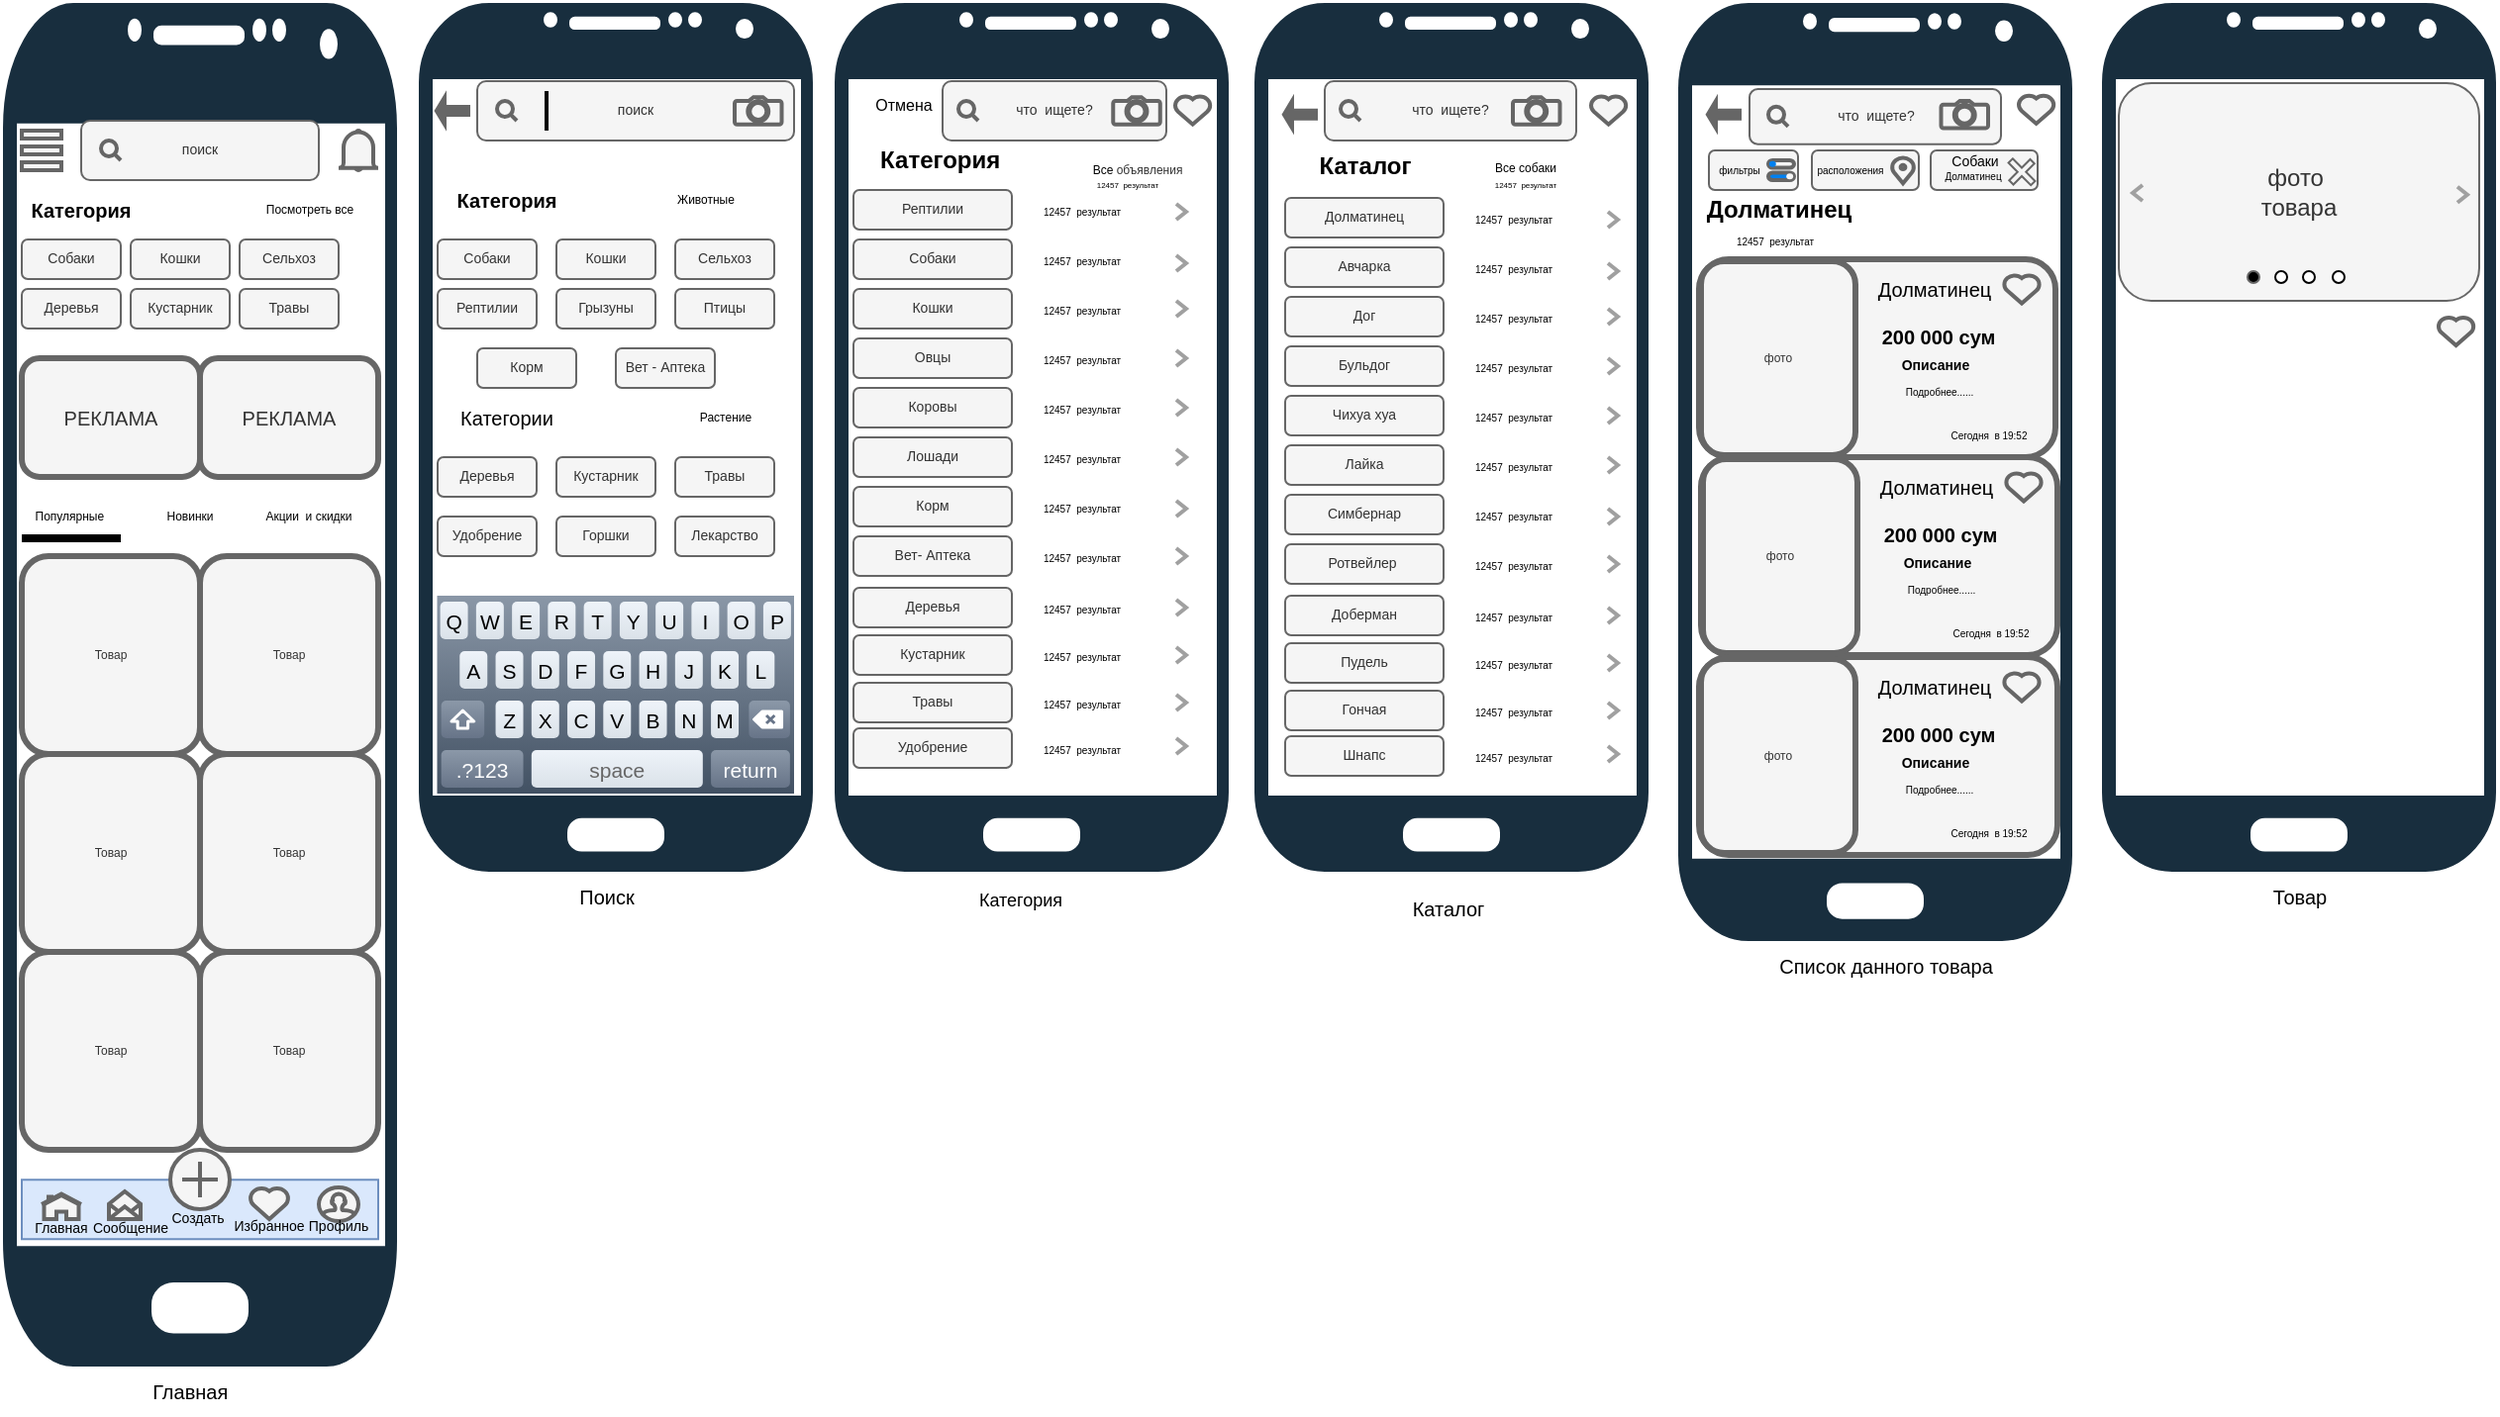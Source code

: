 <mxfile version="20.7.4" type="github">
  <diagram id="JlM-V_NoU1FeULhczOWX" name="Страница 1">
    <mxGraphModel dx="722" dy="493" grid="0" gridSize="10" guides="1" tooltips="1" connect="1" arrows="1" fold="1" page="0" pageScale="1" pageWidth="827" pageHeight="1169" math="0" shadow="0">
      <root>
        <mxCell id="0" />
        <mxCell id="1" parent="0" />
        <mxCell id="flnWNuCMUBUqU85HIkac-3" value="" style="verticalLabelPosition=bottom;verticalAlign=top;html=1;shadow=0;dashed=0;strokeWidth=1;shape=mxgraph.android.phone2;strokeColor=#FFFFFF;labelBackgroundColor=none;fillColor=#182E3E;fontColor=#FFFFFF;" parent="1" vertex="1">
          <mxGeometry x="10" y="10" width="200" height="690" as="geometry" />
        </mxCell>
        <mxCell id="flnWNuCMUBUqU85HIkac-5" value="" style="rounded=0;whiteSpace=wrap;html=1;strokeColor=#6c8ebf;fillColor=#dae8fc;" parent="1" vertex="1">
          <mxGeometry x="20" y="605.13" width="180" height="30" as="geometry" />
        </mxCell>
        <mxCell id="flnWNuCMUBUqU85HIkac-6" value="" style="html=1;verticalLabelPosition=bottom;align=center;labelBackgroundColor=#ffffff;verticalAlign=top;strokeWidth=2;shadow=0;dashed=0;shape=mxgraph.ios7.icons.home;fillColor=#f5f5f5;fontColor=#333333;strokeColor=#666666;" parent="1" vertex="1">
          <mxGeometry x="30" y="612.25" width="20" height="12.75" as="geometry" />
        </mxCell>
        <mxCell id="flnWNuCMUBUqU85HIkac-7" value="" style="html=1;verticalLabelPosition=bottom;align=center;labelBackgroundColor=#ffffff;verticalAlign=top;strokeWidth=2;strokeColor=#666666;shadow=0;dashed=0;shape=mxgraph.ios7.icons.envelope_(empty);fontColor=#333333;fillColor=#f5f5f5;" parent="1" vertex="1">
          <mxGeometry x="64" y="611" width="16" height="14" as="geometry" />
        </mxCell>
        <mxCell id="flnWNuCMUBUqU85HIkac-11" value="" style="html=1;verticalLabelPosition=bottom;align=center;labelBackgroundColor=#ffffff;verticalAlign=top;strokeWidth=2;strokeColor=#666666;shadow=0;dashed=0;shape=mxgraph.ios7.icons.user;fontColor=#333333;fillColor=#f5f5f5;" parent="1" vertex="1">
          <mxGeometry x="170" y="608.97" width="20" height="17.03" as="geometry" />
        </mxCell>
        <mxCell id="flnWNuCMUBUqU85HIkac-12" value="&lt;p&gt;&lt;font color=&quot;#000000&quot;&gt;&lt;span style=&quot;caret-color: rgb(0, 0, 0); font-size: 7px;&quot;&gt;Главная&lt;/span&gt;&lt;/font&gt;&lt;/p&gt;" style="text;html=1;strokeColor=none;fillColor=none;align=center;verticalAlign=middle;whiteSpace=wrap;rounded=0;fontColor=#FFFFFF;" parent="1" vertex="1">
          <mxGeometry x="20" y="625" width="40" height="6.84" as="geometry" />
        </mxCell>
        <mxCell id="flnWNuCMUBUqU85HIkac-13" value="&lt;font face=&quot;Helvetica&quot;&gt;Сообщение&lt;/font&gt;" style="text;html=1;strokeColor=none;fillColor=none;align=center;verticalAlign=middle;whiteSpace=wrap;rounded=0;labelBackgroundColor=none;fontFamily=Tahoma;fontSize=7;fontColor=#000000;" parent="1" vertex="1">
          <mxGeometry x="50" y="615" width="50" height="30" as="geometry" />
        </mxCell>
        <mxCell id="flnWNuCMUBUqU85HIkac-15" value="Создать&amp;nbsp;" style="text;html=1;strokeColor=none;fillColor=none;align=center;verticalAlign=middle;whiteSpace=wrap;rounded=0;labelBackgroundColor=none;fontFamily=Helvetica;fontSize=7;fontColor=#000000;" parent="1" vertex="1">
          <mxGeometry x="85" y="615" width="50" height="20" as="geometry" />
        </mxCell>
        <mxCell id="flnWNuCMUBUqU85HIkac-16" value="Профиль" style="text;html=1;strokeColor=none;fillColor=none;align=center;verticalAlign=middle;whiteSpace=wrap;rounded=0;labelBackgroundColor=none;fontFamily=Helvetica;fontSize=7;fontColor=#000000;" parent="1" vertex="1">
          <mxGeometry x="150" y="613.84" width="60" height="30" as="geometry" />
        </mxCell>
        <mxCell id="flnWNuCMUBUqU85HIkac-17" value="" style="html=1;verticalLabelPosition=bottom;align=center;labelBackgroundColor=#ffffff;verticalAlign=top;strokeWidth=2;strokeColor=#666666;shadow=0;dashed=0;shape=mxgraph.ios7.icons.add;fontFamily=Helvetica;fontSize=7;fontColor=#333333;fillColor=#f5f5f5;" parent="1" vertex="1">
          <mxGeometry x="95" y="590" width="30" height="30" as="geometry" />
        </mxCell>
        <mxCell id="flnWNuCMUBUqU85HIkac-19" value="Избранное" style="text;html=1;align=center;verticalAlign=middle;whiteSpace=wrap;rounded=0;labelBackgroundColor=none;fontFamily=Helvetica;fontSize=7;fontColor=#000000;" parent="1" vertex="1">
          <mxGeometry x="125" y="623.84" width="40" height="10" as="geometry" />
        </mxCell>
        <mxCell id="flnWNuCMUBUqU85HIkac-20" value="поиск" style="rounded=1;whiteSpace=wrap;html=1;labelBackgroundColor=none;strokeColor=#666666;fontFamily=Helvetica;fontSize=7;fontColor=#333333;fillColor=#f5f5f5;align=center;" parent="1" vertex="1">
          <mxGeometry x="50" y="70" width="120" height="30" as="geometry" />
        </mxCell>
        <mxCell id="flnWNuCMUBUqU85HIkac-21" value="" style="html=1;verticalLabelPosition=bottom;align=center;labelBackgroundColor=#ffffff;verticalAlign=top;strokeWidth=2;strokeColor=#666666;shadow=0;dashed=0;shape=mxgraph.ios7.icons.looking_glass;fontFamily=Helvetica;fontSize=7;fontColor=#333333;fillColor=#f5f5f5;" parent="1" vertex="1">
          <mxGeometry x="60" y="80" width="10" height="10" as="geometry" />
        </mxCell>
        <mxCell id="flnWNuCMUBUqU85HIkac-22" value="" style="html=1;verticalLabelPosition=bottom;align=center;labelBackgroundColor=#ffffff;verticalAlign=top;strokeWidth=2;strokeColor=#666666;shadow=0;dashed=0;shape=mxgraph.ios7.icons.bell;fontFamily=Helvetica;fontSize=7;fontColor=#333333;fillColor=#f5f5f5;" parent="1" vertex="1">
          <mxGeometry x="180" y="75" width="20" height="20" as="geometry" />
        </mxCell>
        <mxCell id="flnWNuCMUBUqU85HIkac-23" value="" style="html=1;verticalLabelPosition=bottom;align=center;labelBackgroundColor=#ffffff;verticalAlign=top;strokeWidth=2;strokeColor=#666666;shadow=0;dashed=0;shape=mxgraph.ios7.icons.options;pointerEvents=1;fontFamily=Helvetica;fontSize=7;fontColor=#333333;fillColor=#f5f5f5;" parent="1" vertex="1">
          <mxGeometry x="20" y="75" width="20" height="20" as="geometry" />
        </mxCell>
        <mxCell id="flnWNuCMUBUqU85HIkac-25" value="Собаки" style="rounded=1;whiteSpace=wrap;html=1;labelBackgroundColor=none;strokeColor=#666666;fontFamily=Helvetica;fontSize=7;fontColor=#333333;fillColor=#f5f5f5;" parent="1" vertex="1">
          <mxGeometry x="20" y="130" width="50" height="20" as="geometry" />
        </mxCell>
        <mxCell id="flnWNuCMUBUqU85HIkac-26" value="Категория" style="text;html=1;strokeColor=none;fillColor=none;align=center;verticalAlign=middle;whiteSpace=wrap;rounded=0;labelBackgroundColor=none;fontFamily=Helvetica;fontSize=10;fontColor=#000000;strokeWidth=3;fontStyle=1" parent="1" vertex="1">
          <mxGeometry x="20" y="100" width="60" height="30" as="geometry" />
        </mxCell>
        <mxCell id="flnWNuCMUBUqU85HIkac-27" value="Кошки" style="rounded=1;whiteSpace=wrap;html=1;labelBackgroundColor=none;strokeColor=#666666;fontFamily=Helvetica;fontSize=7;fontColor=#333333;fillColor=#f5f5f5;" parent="1" vertex="1">
          <mxGeometry x="75" y="130" width="50" height="20" as="geometry" />
        </mxCell>
        <mxCell id="flnWNuCMUBUqU85HIkac-28" value="Сельхоз" style="rounded=1;whiteSpace=wrap;html=1;labelBackgroundColor=none;strokeColor=#666666;fontFamily=Helvetica;fontSize=7;fontColor=#333333;fillColor=#f5f5f5;" parent="1" vertex="1">
          <mxGeometry x="130" y="130" width="50" height="20" as="geometry" />
        </mxCell>
        <mxCell id="flnWNuCMUBUqU85HIkac-30" value="Деревья" style="rounded=1;whiteSpace=wrap;html=1;labelBackgroundColor=none;strokeColor=#666666;fontFamily=Helvetica;fontSize=7;fontColor=#333333;fillColor=#f5f5f5;" parent="1" vertex="1">
          <mxGeometry x="20" y="155" width="50" height="20" as="geometry" />
        </mxCell>
        <mxCell id="flnWNuCMUBUqU85HIkac-31" value="Кустарник" style="rounded=1;whiteSpace=wrap;html=1;labelBackgroundColor=none;strokeColor=#666666;fontFamily=Helvetica;fontSize=7;fontColor=#333333;fillColor=#f5f5f5;" parent="1" vertex="1">
          <mxGeometry x="75" y="155" width="50" height="20" as="geometry" />
        </mxCell>
        <mxCell id="flnWNuCMUBUqU85HIkac-32" value="Травы" style="rounded=1;whiteSpace=wrap;html=1;labelBackgroundColor=none;strokeColor=#666666;fontFamily=Helvetica;fontSize=7;fontColor=#333333;fillColor=#f5f5f5;" parent="1" vertex="1">
          <mxGeometry x="130" y="155" width="50" height="20" as="geometry" />
        </mxCell>
        <mxCell id="flnWNuCMUBUqU85HIkac-35" value="РЕКЛАМА" style="rounded=1;whiteSpace=wrap;html=1;labelBackgroundColor=none;strokeColor=#666666;strokeWidth=3;fontFamily=Helvetica;fontSize=10;fontColor=#333333;fillColor=#f5f5f5;" parent="1" vertex="1">
          <mxGeometry x="20" y="190" width="90" height="60" as="geometry" />
        </mxCell>
        <mxCell id="flnWNuCMUBUqU85HIkac-36" value="РЕКЛАМА" style="rounded=1;whiteSpace=wrap;html=1;labelBackgroundColor=none;strokeColor=#666666;strokeWidth=3;fontFamily=Helvetica;fontSize=10;fontColor=#333333;fillColor=#f5f5f5;" parent="1" vertex="1">
          <mxGeometry x="110" y="190" width="90" height="60" as="geometry" />
        </mxCell>
        <mxCell id="flnWNuCMUBUqU85HIkac-37" value="Акции &amp;nbsp;и скидки" style="text;html=1;strokeColor=none;fillColor=none;align=center;verticalAlign=middle;whiteSpace=wrap;rounded=0;labelBackgroundColor=none;strokeWidth=3;fontFamily=Helvetica;fontSize=6;fontColor=#000000;" parent="1" vertex="1">
          <mxGeometry x="140" y="260" width="50" height="20" as="geometry" />
        </mxCell>
        <mxCell id="flnWNuCMUBUqU85HIkac-38" value="Новинки" style="text;html=1;strokeColor=none;fillColor=none;align=center;verticalAlign=middle;whiteSpace=wrap;rounded=0;labelBackgroundColor=none;strokeWidth=3;fontFamily=Helvetica;fontSize=6;fontColor=#000000;" parent="1" vertex="1">
          <mxGeometry x="80" y="260" width="50" height="20" as="geometry" />
        </mxCell>
        <mxCell id="flnWNuCMUBUqU85HIkac-39" value="Популярные&amp;nbsp;" style="text;html=1;strokeColor=none;fillColor=none;align=center;verticalAlign=middle;whiteSpace=wrap;rounded=0;labelBackgroundColor=none;strokeWidth=3;fontFamily=Helvetica;fontSize=6;fontColor=#000000;" parent="1" vertex="1">
          <mxGeometry x="20" y="260" width="50" height="20" as="geometry" />
        </mxCell>
        <mxCell id="flnWNuCMUBUqU85HIkac-41" value="" style="line;strokeWidth=4;html=1;perimeter=backbonePerimeter;points=[];outlineConnect=0;labelBackgroundColor=none;strokeColor=#000000;fontFamily=Helvetica;fontSize=6;fontColor=#000000;fillColor=#182E3E;fillStyle=solid;" parent="1" vertex="1">
          <mxGeometry x="20" y="276" width="50" height="10" as="geometry" />
        </mxCell>
        <mxCell id="flnWNuCMUBUqU85HIkac-43" value="Товар" style="rounded=1;whiteSpace=wrap;html=1;labelBackgroundColor=none;fillStyle=solid;strokeColor=#666666;strokeWidth=3;fontFamily=Helvetica;fontSize=6;fontColor=#333333;fillColor=#f5f5f5;" parent="1" vertex="1">
          <mxGeometry x="20" y="290" width="90" height="100" as="geometry" />
        </mxCell>
        <mxCell id="flnWNuCMUBUqU85HIkac-44" value="Товар" style="rounded=1;whiteSpace=wrap;html=1;labelBackgroundColor=none;fillStyle=solid;strokeColor=#666666;strokeWidth=3;fontFamily=Helvetica;fontSize=6;fontColor=#333333;fillColor=#f5f5f5;" parent="1" vertex="1">
          <mxGeometry x="110" y="290" width="90" height="100" as="geometry" />
        </mxCell>
        <mxCell id="flnWNuCMUBUqU85HIkac-45" value="Товар" style="rounded=1;whiteSpace=wrap;html=1;labelBackgroundColor=none;fillStyle=solid;strokeColor=#666666;strokeWidth=3;fontFamily=Helvetica;fontSize=6;fontColor=#333333;fillColor=#f5f5f5;" parent="1" vertex="1">
          <mxGeometry x="20" y="390" width="90" height="100" as="geometry" />
        </mxCell>
        <mxCell id="flnWNuCMUBUqU85HIkac-46" value="Товар" style="rounded=1;whiteSpace=wrap;html=1;labelBackgroundColor=none;fillStyle=solid;strokeColor=#666666;strokeWidth=3;fontFamily=Helvetica;fontSize=6;fontColor=#333333;fillColor=#f5f5f5;" parent="1" vertex="1">
          <mxGeometry x="110" y="390" width="90" height="100" as="geometry" />
        </mxCell>
        <mxCell id="flnWNuCMUBUqU85HIkac-47" value="Товар" style="rounded=1;whiteSpace=wrap;html=1;labelBackgroundColor=none;fillStyle=solid;strokeColor=#666666;strokeWidth=3;fontFamily=Helvetica;fontSize=6;fontColor=#333333;fillColor=#f5f5f5;" parent="1" vertex="1">
          <mxGeometry x="20" y="490" width="90" height="100" as="geometry" />
        </mxCell>
        <mxCell id="flnWNuCMUBUqU85HIkac-48" value="Товар" style="rounded=1;whiteSpace=wrap;html=1;labelBackgroundColor=none;fillStyle=solid;strokeColor=#666666;strokeWidth=3;fontFamily=Helvetica;fontSize=6;fontColor=#333333;fillColor=#f5f5f5;" parent="1" vertex="1">
          <mxGeometry x="110" y="490" width="90" height="100" as="geometry" />
        </mxCell>
        <mxCell id="flnWNuCMUBUqU85HIkac-50" value="Посмотреть все" style="text;html=1;align=center;verticalAlign=middle;resizable=0;points=[];autosize=1;strokeColor=none;fillColor=none;fontSize=6;fontFamily=Helvetica;fontColor=#000000;" parent="1" vertex="1">
          <mxGeometry x="130" y="105" width="70" height="20" as="geometry" />
        </mxCell>
        <mxCell id="6RNCGOG-WSd5X_5wuMal-1" value="Главная&amp;nbsp;" style="text;html=1;align=center;verticalAlign=middle;resizable=0;points=[];autosize=1;strokeColor=none;fillColor=none;fontSize=10;fontFamily=Helvetica;fontColor=#000000;" parent="1" vertex="1">
          <mxGeometry x="76" y="700" width="59" height="24" as="geometry" />
        </mxCell>
        <mxCell id="6RNCGOG-WSd5X_5wuMal-2" value="" style="verticalLabelPosition=bottom;verticalAlign=top;html=1;shadow=0;dashed=0;strokeWidth=1;shape=mxgraph.android.phone2;strokeColor=#FFFFFF;labelBackgroundColor=none;fillColor=#182E3E;fontColor=#FFFFFF;" parent="1" vertex="1">
          <mxGeometry x="220" y="10" width="200" height="440" as="geometry" />
        </mxCell>
        <mxCell id="6RNCGOG-WSd5X_5wuMal-16" value="" style="shape=singleArrow;direction=west;whiteSpace=wrap;html=1;labelBackgroundColor=none;fillStyle=solid;strokeColor=#666666;strokeWidth=3;fontFamily=Helvetica;fontSize=6;fontColor=#333333;fillColor=#f5f5f5;" parent="1" vertex="1">
          <mxGeometry x="230" y="60" width="15" height="10" as="geometry" />
        </mxCell>
        <mxCell id="6RNCGOG-WSd5X_5wuMal-17" value="поиск" style="rounded=1;whiteSpace=wrap;html=1;labelBackgroundColor=none;strokeColor=#666666;fontFamily=Helvetica;fontSize=7;fontColor=#333333;fillColor=#f5f5f5;align=center;" parent="1" vertex="1">
          <mxGeometry x="250" y="50" width="160" height="30" as="geometry" />
        </mxCell>
        <mxCell id="6RNCGOG-WSd5X_5wuMal-18" value="" style="html=1;verticalLabelPosition=bottom;align=center;labelBackgroundColor=#ffffff;verticalAlign=top;strokeWidth=2;strokeColor=#666666;shadow=0;dashed=0;shape=mxgraph.ios7.icons.looking_glass;fontFamily=Helvetica;fontSize=7;fontColor=#333333;fillColor=#f5f5f5;" parent="1" vertex="1">
          <mxGeometry x="260" y="60" width="10" height="10" as="geometry" />
        </mxCell>
        <mxCell id="6RNCGOG-WSd5X_5wuMal-19" value="" style="html=1;verticalLabelPosition=bottom;align=center;labelBackgroundColor=#ffffff;verticalAlign=top;strokeWidth=2;strokeColor=#666666;shadow=0;dashed=0;shape=mxgraph.ios7.icons.camera;fillStyle=solid;fontFamily=Helvetica;fontSize=6;fontColor=#333333;fillColor=#f5f5f5;" parent="1" vertex="1">
          <mxGeometry x="380" y="58.15" width="23.75" height="13.7" as="geometry" />
        </mxCell>
        <mxCell id="6RNCGOG-WSd5X_5wuMal-20" value="" style="verticalLabelPosition=bottom;verticalAlign=top;html=1;shadow=0;dashed=0;strokeWidth=1;shape=mxgraph.ios.iKeybLett;sketch=0;labelBackgroundColor=none;fillStyle=solid;strokeColor=#000000;fontFamily=Helvetica;fontSize=6;fontColor=#000000;fillColor=#182E3E;" parent="1" vertex="1">
          <mxGeometry x="229.75" y="310" width="180.25" height="100" as="geometry" />
        </mxCell>
        <mxCell id="6RNCGOG-WSd5X_5wuMal-27" value="Собаки" style="rounded=1;whiteSpace=wrap;html=1;labelBackgroundColor=none;strokeColor=#666666;fontFamily=Helvetica;fontSize=7;fontColor=#333333;fillColor=#f5f5f5;" parent="1" vertex="1">
          <mxGeometry x="230" y="130" width="50" height="20" as="geometry" />
        </mxCell>
        <mxCell id="6RNCGOG-WSd5X_5wuMal-28" value="Категория" style="text;html=1;strokeColor=none;fillColor=none;align=center;verticalAlign=middle;whiteSpace=wrap;rounded=0;labelBackgroundColor=none;fontFamily=Helvetica;fontSize=10;fontColor=#000000;strokeWidth=3;fontStyle=1" parent="1" vertex="1">
          <mxGeometry x="235" y="95" width="60" height="30" as="geometry" />
        </mxCell>
        <mxCell id="6RNCGOG-WSd5X_5wuMal-29" value="Кошки" style="rounded=1;whiteSpace=wrap;html=1;labelBackgroundColor=none;strokeColor=#666666;fontFamily=Helvetica;fontSize=7;fontColor=#333333;fillColor=#f5f5f5;" parent="1" vertex="1">
          <mxGeometry x="290" y="130" width="50" height="20" as="geometry" />
        </mxCell>
        <mxCell id="6RNCGOG-WSd5X_5wuMal-30" value="Сельхоз" style="rounded=1;whiteSpace=wrap;html=1;labelBackgroundColor=none;strokeColor=#666666;fontFamily=Helvetica;fontSize=7;fontColor=#333333;fillColor=#f5f5f5;" parent="1" vertex="1">
          <mxGeometry x="350" y="130" width="50" height="20" as="geometry" />
        </mxCell>
        <mxCell id="6RNCGOG-WSd5X_5wuMal-31" value="Деревья" style="rounded=1;whiteSpace=wrap;html=1;labelBackgroundColor=none;strokeColor=#666666;fontFamily=Helvetica;fontSize=7;fontColor=#333333;fillColor=#f5f5f5;" parent="1" vertex="1">
          <mxGeometry x="230" y="240" width="50" height="20" as="geometry" />
        </mxCell>
        <mxCell id="6RNCGOG-WSd5X_5wuMal-32" value="Кустарник" style="rounded=1;whiteSpace=wrap;html=1;labelBackgroundColor=none;strokeColor=#666666;fontFamily=Helvetica;fontSize=7;fontColor=#333333;fillColor=#f5f5f5;" parent="1" vertex="1">
          <mxGeometry x="290" y="240" width="50" height="20" as="geometry" />
        </mxCell>
        <mxCell id="6RNCGOG-WSd5X_5wuMal-33" value="Травы" style="rounded=1;whiteSpace=wrap;html=1;labelBackgroundColor=none;strokeColor=#666666;fontFamily=Helvetica;fontSize=7;fontColor=#333333;fillColor=#f5f5f5;" parent="1" vertex="1">
          <mxGeometry x="350" y="240" width="50" height="20" as="geometry" />
        </mxCell>
        <mxCell id="6RNCGOG-WSd5X_5wuMal-34" value="Рептилии" style="rounded=1;whiteSpace=wrap;html=1;labelBackgroundColor=none;strokeColor=#666666;fontFamily=Helvetica;fontSize=7;fontColor=#333333;fillColor=#f5f5f5;" parent="1" vertex="1">
          <mxGeometry x="230" y="155" width="50" height="20" as="geometry" />
        </mxCell>
        <mxCell id="6RNCGOG-WSd5X_5wuMal-35" value="Грызуны" style="rounded=1;whiteSpace=wrap;html=1;labelBackgroundColor=none;strokeColor=#666666;fontFamily=Helvetica;fontSize=7;fontColor=#333333;fillColor=#f5f5f5;" parent="1" vertex="1">
          <mxGeometry x="290" y="155" width="50" height="20" as="geometry" />
        </mxCell>
        <mxCell id="6RNCGOG-WSd5X_5wuMal-36" value="Птицы" style="rounded=1;whiteSpace=wrap;html=1;labelBackgroundColor=none;strokeColor=#666666;fontFamily=Helvetica;fontSize=7;fontColor=#333333;fillColor=#f5f5f5;" parent="1" vertex="1">
          <mxGeometry x="350" y="155" width="50" height="20" as="geometry" />
        </mxCell>
        <mxCell id="6RNCGOG-WSd5X_5wuMal-37" value="Корм" style="rounded=1;whiteSpace=wrap;html=1;labelBackgroundColor=none;strokeColor=#666666;fontFamily=Helvetica;fontSize=7;fontColor=#333333;fillColor=#f5f5f5;" parent="1" vertex="1">
          <mxGeometry x="250" y="185" width="50" height="20" as="geometry" />
        </mxCell>
        <mxCell id="6RNCGOG-WSd5X_5wuMal-38" value="Вет - Аптека" style="rounded=1;whiteSpace=wrap;html=1;labelBackgroundColor=none;strokeColor=#666666;fontFamily=Helvetica;fontSize=7;fontColor=#333333;fillColor=#f5f5f5;" parent="1" vertex="1">
          <mxGeometry x="320" y="185" width="50" height="20" as="geometry" />
        </mxCell>
        <mxCell id="6RNCGOG-WSd5X_5wuMal-39" value="Животные" style="text;html=1;align=center;verticalAlign=middle;resizable=0;points=[];autosize=1;strokeColor=none;fillColor=none;fontSize=6;fontFamily=Helvetica;fontColor=#000000;" parent="1" vertex="1">
          <mxGeometry x="340" y="100" width="50" height="20" as="geometry" />
        </mxCell>
        <mxCell id="6RNCGOG-WSd5X_5wuMal-40" value="Категории" style="text;html=1;strokeColor=none;fillColor=none;align=center;verticalAlign=middle;whiteSpace=wrap;rounded=0;labelBackgroundColor=none;fontFamily=Helvetica;fontSize=10;fontColor=#000000;strokeWidth=3;" parent="1" vertex="1">
          <mxGeometry x="235" y="205" width="60" height="30" as="geometry" />
        </mxCell>
        <mxCell id="6RNCGOG-WSd5X_5wuMal-41" value="Растение" style="text;html=1;align=center;verticalAlign=middle;resizable=0;points=[];autosize=1;strokeColor=none;fillColor=none;fontSize=6;fontFamily=Helvetica;fontColor=#000000;" parent="1" vertex="1">
          <mxGeometry x="350" y="210" width="50" height="20" as="geometry" />
        </mxCell>
        <mxCell id="6RNCGOG-WSd5X_5wuMal-42" value="Удобрение" style="rounded=1;whiteSpace=wrap;html=1;labelBackgroundColor=none;strokeColor=#666666;fontFamily=Helvetica;fontSize=7;fontColor=#333333;fillColor=#f5f5f5;" parent="1" vertex="1">
          <mxGeometry x="230" y="270" width="50" height="20" as="geometry" />
        </mxCell>
        <mxCell id="6RNCGOG-WSd5X_5wuMal-43" value="Горшки" style="rounded=1;whiteSpace=wrap;html=1;labelBackgroundColor=none;strokeColor=#666666;fontFamily=Helvetica;fontSize=7;fontColor=#333333;fillColor=#f5f5f5;" parent="1" vertex="1">
          <mxGeometry x="290" y="270" width="50" height="20" as="geometry" />
        </mxCell>
        <mxCell id="6RNCGOG-WSd5X_5wuMal-44" value="Лекарство" style="rounded=1;whiteSpace=wrap;html=1;labelBackgroundColor=none;strokeColor=#666666;fontFamily=Helvetica;fontSize=7;fontColor=#333333;fillColor=#f5f5f5;" parent="1" vertex="1">
          <mxGeometry x="350" y="270" width="50" height="20" as="geometry" />
        </mxCell>
        <mxCell id="6RNCGOG-WSd5X_5wuMal-45" value="Поиск" style="text;html=1;align=center;verticalAlign=middle;resizable=0;points=[];autosize=1;strokeColor=none;fillColor=none;fontSize=10;fontFamily=Helvetica;fontColor=#000000;" parent="1" vertex="1">
          <mxGeometry x="291.5" y="450" width="47" height="24" as="geometry" />
        </mxCell>
        <mxCell id="6RNCGOG-WSd5X_5wuMal-46" value="" style="line;strokeWidth=2;direction=south;html=1;labelBackgroundColor=none;fillStyle=solid;strokeColor=#000000;fontFamily=Helvetica;fontSize=6;fontColor=#000000;fillColor=#182E3E;" parent="1" vertex="1">
          <mxGeometry x="280" y="55" width="10" height="20" as="geometry" />
        </mxCell>
        <mxCell id="6RNCGOG-WSd5X_5wuMal-47" value="" style="verticalLabelPosition=bottom;verticalAlign=top;html=1;shadow=0;dashed=0;strokeWidth=1;shape=mxgraph.android.phone2;strokeColor=#FFFFFF;labelBackgroundColor=none;fillColor=#182E3E;fontColor=#FFFFFF;" parent="1" vertex="1">
          <mxGeometry x="430" y="10" width="200" height="440" as="geometry" />
        </mxCell>
        <mxCell id="6RNCGOG-WSd5X_5wuMal-48" value="" style="verticalLabelPosition=bottom;verticalAlign=top;html=1;shadow=0;dashed=0;strokeWidth=1;shape=mxgraph.android.phone2;strokeColor=#FFFFFF;labelBackgroundColor=none;fillColor=#182E3E;fontColor=#FFFFFF;" parent="1" vertex="1">
          <mxGeometry x="642" y="10" width="200" height="440" as="geometry" />
        </mxCell>
        <mxCell id="6RNCGOG-WSd5X_5wuMal-49" value="Отмена" style="text;html=1;align=center;verticalAlign=middle;resizable=0;points=[];autosize=1;strokeColor=none;fillColor=none;fontSize=8;fontFamily=Helvetica;fontColor=#000000;" parent="1" vertex="1">
          <mxGeometry x="440" y="51.85" width="50" height="20" as="geometry" />
        </mxCell>
        <mxCell id="6RNCGOG-WSd5X_5wuMal-50" value="Категория&amp;nbsp;" style="text;html=1;align=center;verticalAlign=middle;resizable=0;points=[];autosize=1;strokeColor=none;fillColor=none;fontSize=12;fontFamily=Helvetica;fontColor=#000000;fontStyle=1" parent="1" vertex="1">
          <mxGeometry x="440" y="75" width="90" height="30" as="geometry" />
        </mxCell>
        <mxCell id="6RNCGOG-WSd5X_5wuMal-51" value="Рептилии" style="rounded=1;whiteSpace=wrap;html=1;labelBackgroundColor=none;strokeColor=#666666;fontFamily=Helvetica;fontSize=7;fontColor=#333333;fillColor=#f5f5f5;" parent="1" vertex="1">
          <mxGeometry x="440" y="105" width="80" height="20" as="geometry" />
        </mxCell>
        <mxCell id="6RNCGOG-WSd5X_5wuMal-52" value="Собаки" style="rounded=1;whiteSpace=wrap;html=1;labelBackgroundColor=none;strokeColor=#666666;fontFamily=Helvetica;fontSize=7;fontColor=#333333;fillColor=#f5f5f5;" parent="1" vertex="1">
          <mxGeometry x="440" y="130" width="80" height="20" as="geometry" />
        </mxCell>
        <mxCell id="6RNCGOG-WSd5X_5wuMal-53" value="12457 &amp;nbsp;результат" style="text;html=1;align=center;verticalAlign=middle;resizable=0;points=[];autosize=1;strokeColor=none;fillColor=none;fontSize=5;fontFamily=Helvetica;fontColor=#000000;" parent="1" vertex="1">
          <mxGeometry x="525" y="105" width="60" height="20" as="geometry" />
        </mxCell>
        <mxCell id="6RNCGOG-WSd5X_5wuMal-54" value="12457 &amp;nbsp;результат" style="text;html=1;align=center;verticalAlign=middle;resizable=0;points=[];autosize=1;strokeColor=none;fillColor=none;fontSize=5;fontFamily=Helvetica;fontColor=#000000;" parent="1" vertex="1">
          <mxGeometry x="525" y="130" width="60" height="20" as="geometry" />
        </mxCell>
        <mxCell id="6RNCGOG-WSd5X_5wuMal-57" value="Кошки" style="rounded=1;whiteSpace=wrap;html=1;labelBackgroundColor=none;strokeColor=#666666;fontFamily=Helvetica;fontSize=7;fontColor=#333333;fillColor=#f5f5f5;" parent="1" vertex="1">
          <mxGeometry x="440" y="155" width="80" height="20" as="geometry" />
        </mxCell>
        <mxCell id="6RNCGOG-WSd5X_5wuMal-58" value="12457 &amp;nbsp;результат" style="text;html=1;align=center;verticalAlign=middle;resizable=0;points=[];autosize=1;strokeColor=none;fillColor=none;fontSize=5;fontFamily=Helvetica;fontColor=#000000;" parent="1" vertex="1">
          <mxGeometry x="525" y="155" width="60" height="20" as="geometry" />
        </mxCell>
        <mxCell id="6RNCGOG-WSd5X_5wuMal-59" value="Овцы" style="rounded=1;whiteSpace=wrap;html=1;labelBackgroundColor=none;strokeColor=#666666;fontFamily=Helvetica;fontSize=7;fontColor=#333333;fillColor=#f5f5f5;" parent="1" vertex="1">
          <mxGeometry x="440" y="180" width="80" height="20" as="geometry" />
        </mxCell>
        <mxCell id="6RNCGOG-WSd5X_5wuMal-60" value="12457 &amp;nbsp;результат" style="text;html=1;align=center;verticalAlign=middle;resizable=0;points=[];autosize=1;strokeColor=none;fillColor=none;fontSize=5;fontFamily=Helvetica;fontColor=#000000;" parent="1" vertex="1">
          <mxGeometry x="525" y="180" width="60" height="20" as="geometry" />
        </mxCell>
        <mxCell id="6RNCGOG-WSd5X_5wuMal-61" value="Коровы" style="rounded=1;whiteSpace=wrap;html=1;labelBackgroundColor=none;strokeColor=#666666;fontFamily=Helvetica;fontSize=7;fontColor=#333333;fillColor=#f5f5f5;" parent="1" vertex="1">
          <mxGeometry x="440" y="205" width="80" height="20" as="geometry" />
        </mxCell>
        <mxCell id="6RNCGOG-WSd5X_5wuMal-62" value="12457 &amp;nbsp;результат" style="text;html=1;align=center;verticalAlign=middle;resizable=0;points=[];autosize=1;strokeColor=none;fillColor=none;fontSize=5;fontFamily=Helvetica;fontColor=#000000;" parent="1" vertex="1">
          <mxGeometry x="525" y="205" width="60" height="20" as="geometry" />
        </mxCell>
        <mxCell id="6RNCGOG-WSd5X_5wuMal-63" value="Лошади" style="rounded=1;whiteSpace=wrap;html=1;labelBackgroundColor=none;strokeColor=#666666;fontFamily=Helvetica;fontSize=7;fontColor=#333333;fillColor=#f5f5f5;" parent="1" vertex="1">
          <mxGeometry x="440" y="230" width="80" height="20" as="geometry" />
        </mxCell>
        <mxCell id="6RNCGOG-WSd5X_5wuMal-64" value="12457 &amp;nbsp;результат" style="text;html=1;align=center;verticalAlign=middle;resizable=0;points=[];autosize=1;strokeColor=none;fillColor=none;fontSize=5;fontFamily=Helvetica;fontColor=#000000;" parent="1" vertex="1">
          <mxGeometry x="525" y="230" width="60" height="20" as="geometry" />
        </mxCell>
        <mxCell id="6RNCGOG-WSd5X_5wuMal-65" value="Корм" style="rounded=1;whiteSpace=wrap;html=1;labelBackgroundColor=none;strokeColor=#666666;fontFamily=Helvetica;fontSize=7;fontColor=#333333;fillColor=#f5f5f5;" parent="1" vertex="1">
          <mxGeometry x="440" y="255" width="80" height="20" as="geometry" />
        </mxCell>
        <mxCell id="6RNCGOG-WSd5X_5wuMal-66" value="12457 &amp;nbsp;результат" style="text;html=1;align=center;verticalAlign=middle;resizable=0;points=[];autosize=1;strokeColor=none;fillColor=none;fontSize=5;fontFamily=Helvetica;fontColor=#000000;" parent="1" vertex="1">
          <mxGeometry x="525" y="255" width="60" height="20" as="geometry" />
        </mxCell>
        <mxCell id="6RNCGOG-WSd5X_5wuMal-67" value="Вет- Аптека" style="rounded=1;whiteSpace=wrap;html=1;labelBackgroundColor=none;strokeColor=#666666;fontFamily=Helvetica;fontSize=7;fontColor=#333333;fillColor=#f5f5f5;" parent="1" vertex="1">
          <mxGeometry x="440" y="280" width="80" height="20" as="geometry" />
        </mxCell>
        <mxCell id="6RNCGOG-WSd5X_5wuMal-68" value="12457 &amp;nbsp;результат" style="text;html=1;align=center;verticalAlign=middle;resizable=0;points=[];autosize=1;strokeColor=none;fillColor=none;fontSize=5;fontFamily=Helvetica;fontColor=#000000;" parent="1" vertex="1">
          <mxGeometry x="525" y="280" width="60" height="20" as="geometry" />
        </mxCell>
        <mxCell id="6RNCGOG-WSd5X_5wuMal-69" value="Деревья" style="rounded=1;whiteSpace=wrap;html=1;labelBackgroundColor=none;strokeColor=#666666;fontFamily=Helvetica;fontSize=7;fontColor=#333333;fillColor=#f5f5f5;" parent="1" vertex="1">
          <mxGeometry x="440" y="306" width="80" height="20" as="geometry" />
        </mxCell>
        <mxCell id="6RNCGOG-WSd5X_5wuMal-70" value="12457 &amp;nbsp;результат" style="text;html=1;align=center;verticalAlign=middle;resizable=0;points=[];autosize=1;strokeColor=none;fillColor=none;fontSize=5;fontFamily=Helvetica;fontColor=#000000;" parent="1" vertex="1">
          <mxGeometry x="525" y="306" width="60" height="20" as="geometry" />
        </mxCell>
        <mxCell id="6RNCGOG-WSd5X_5wuMal-71" value="Кустарник" style="rounded=1;whiteSpace=wrap;html=1;labelBackgroundColor=none;strokeColor=#666666;fontFamily=Helvetica;fontSize=7;fontColor=#333333;fillColor=#f5f5f5;" parent="1" vertex="1">
          <mxGeometry x="440" y="330" width="80" height="20" as="geometry" />
        </mxCell>
        <mxCell id="6RNCGOG-WSd5X_5wuMal-72" value="12457 &amp;nbsp;результат" style="text;html=1;align=center;verticalAlign=middle;resizable=0;points=[];autosize=1;strokeColor=none;fillColor=none;fontSize=5;fontFamily=Helvetica;fontColor=#000000;" parent="1" vertex="1">
          <mxGeometry x="525" y="330" width="60" height="20" as="geometry" />
        </mxCell>
        <mxCell id="6RNCGOG-WSd5X_5wuMal-73" value="Травы" style="rounded=1;whiteSpace=wrap;html=1;labelBackgroundColor=none;strokeColor=#666666;fontFamily=Helvetica;fontSize=7;fontColor=#333333;fillColor=#f5f5f5;" parent="1" vertex="1">
          <mxGeometry x="440" y="354" width="80" height="20" as="geometry" />
        </mxCell>
        <mxCell id="6RNCGOG-WSd5X_5wuMal-74" value="12457 &amp;nbsp;результат" style="text;html=1;align=center;verticalAlign=middle;resizable=0;points=[];autosize=1;strokeColor=none;fillColor=none;fontSize=5;fontFamily=Helvetica;fontColor=#000000;" parent="1" vertex="1">
          <mxGeometry x="525" y="354" width="60" height="20" as="geometry" />
        </mxCell>
        <mxCell id="6RNCGOG-WSd5X_5wuMal-76" value="Удобрение" style="rounded=1;whiteSpace=wrap;html=1;labelBackgroundColor=none;strokeColor=#666666;fontFamily=Helvetica;fontSize=7;fontColor=#333333;fillColor=#f5f5f5;" parent="1" vertex="1">
          <mxGeometry x="440" y="377" width="80" height="20" as="geometry" />
        </mxCell>
        <mxCell id="6RNCGOG-WSd5X_5wuMal-77" value="12457 &amp;nbsp;результат" style="text;html=1;align=center;verticalAlign=middle;resizable=0;points=[];autosize=1;strokeColor=none;fillColor=none;fontSize=5;fontFamily=Helvetica;fontColor=#000000;" parent="1" vertex="1">
          <mxGeometry x="525" y="377" width="60" height="20" as="geometry" />
        </mxCell>
        <mxCell id="6RNCGOG-WSd5X_5wuMal-78" value="Категория" style="text;html=1;align=center;verticalAlign=middle;resizable=0;points=[];autosize=1;strokeColor=none;fillColor=none;fontSize=9;fontFamily=Helvetica;fontColor=#000000;" parent="1" vertex="1">
          <mxGeometry x="493" y="453" width="62" height="22" as="geometry" />
        </mxCell>
        <mxCell id="6RNCGOG-WSd5X_5wuMal-79" value="" style="html=1;verticalLabelPosition=bottom;labelBackgroundColor=#ffffff;verticalAlign=top;shadow=0;dashed=0;strokeWidth=2;shape=mxgraph.ios7.misc.more;strokeColor=#a0a0a0;fillStyle=solid;fontFamily=Helvetica;fontSize=5;fontColor=#000000;fillColor=#182E3E;" parent="1" vertex="1">
          <mxGeometry x="603" y="112" width="5" height="8" as="geometry" />
        </mxCell>
        <mxCell id="6RNCGOG-WSd5X_5wuMal-80" value="" style="html=1;verticalLabelPosition=bottom;labelBackgroundColor=#ffffff;verticalAlign=top;shadow=0;dashed=0;strokeWidth=2;shape=mxgraph.ios7.misc.more;strokeColor=#a0a0a0;fillStyle=solid;fontFamily=Helvetica;fontSize=5;fontColor=#000000;fillColor=#182E3E;" parent="1" vertex="1">
          <mxGeometry x="603" y="138" width="5" height="8" as="geometry" />
        </mxCell>
        <mxCell id="6RNCGOG-WSd5X_5wuMal-81" value="" style="html=1;verticalLabelPosition=bottom;labelBackgroundColor=#ffffff;verticalAlign=top;shadow=0;dashed=0;strokeWidth=2;shape=mxgraph.ios7.misc.more;strokeColor=#a0a0a0;fillStyle=solid;fontFamily=Helvetica;fontSize=5;fontColor=#000000;fillColor=#182E3E;" parent="1" vertex="1">
          <mxGeometry x="603" y="161" width="5" height="8" as="geometry" />
        </mxCell>
        <mxCell id="6RNCGOG-WSd5X_5wuMal-82" value="" style="html=1;verticalLabelPosition=bottom;labelBackgroundColor=#ffffff;verticalAlign=top;shadow=0;dashed=0;strokeWidth=2;shape=mxgraph.ios7.misc.more;strokeColor=#a0a0a0;fillStyle=solid;fontFamily=Helvetica;fontSize=5;fontColor=#000000;fillColor=#182E3E;" parent="1" vertex="1">
          <mxGeometry x="603" y="186" width="5" height="8" as="geometry" />
        </mxCell>
        <mxCell id="6RNCGOG-WSd5X_5wuMal-83" value="" style="html=1;verticalLabelPosition=bottom;labelBackgroundColor=#ffffff;verticalAlign=top;shadow=0;dashed=0;strokeWidth=2;shape=mxgraph.ios7.misc.more;strokeColor=#a0a0a0;fillStyle=solid;fontFamily=Helvetica;fontSize=5;fontColor=#000000;fillColor=#182E3E;" parent="1" vertex="1">
          <mxGeometry x="603" y="211" width="5" height="8" as="geometry" />
        </mxCell>
        <mxCell id="6RNCGOG-WSd5X_5wuMal-84" value="" style="html=1;verticalLabelPosition=bottom;labelBackgroundColor=#ffffff;verticalAlign=top;shadow=0;dashed=0;strokeWidth=2;shape=mxgraph.ios7.misc.more;strokeColor=#a0a0a0;fillStyle=solid;fontFamily=Helvetica;fontSize=5;fontColor=#000000;fillColor=#182E3E;" parent="1" vertex="1">
          <mxGeometry x="603" y="236" width="5" height="8" as="geometry" />
        </mxCell>
        <mxCell id="6RNCGOG-WSd5X_5wuMal-85" value="" style="html=1;verticalLabelPosition=bottom;labelBackgroundColor=#ffffff;verticalAlign=top;shadow=0;dashed=0;strokeWidth=2;shape=mxgraph.ios7.misc.more;strokeColor=#a0a0a0;fillStyle=solid;fontFamily=Helvetica;fontSize=5;fontColor=#000000;fillColor=#182E3E;" parent="1" vertex="1">
          <mxGeometry x="603" y="262" width="5" height="8" as="geometry" />
        </mxCell>
        <mxCell id="6RNCGOG-WSd5X_5wuMal-86" value="" style="html=1;verticalLabelPosition=bottom;labelBackgroundColor=#ffffff;verticalAlign=top;shadow=0;dashed=0;strokeWidth=2;shape=mxgraph.ios7.misc.more;strokeColor=#a0a0a0;fillStyle=solid;fontFamily=Helvetica;fontSize=5;fontColor=#000000;fillColor=#182E3E;" parent="1" vertex="1">
          <mxGeometry x="603" y="286" width="5" height="8" as="geometry" />
        </mxCell>
        <mxCell id="6RNCGOG-WSd5X_5wuMal-87" value="" style="html=1;verticalLabelPosition=bottom;labelBackgroundColor=#ffffff;verticalAlign=top;shadow=0;dashed=0;strokeWidth=2;shape=mxgraph.ios7.misc.more;strokeColor=#a0a0a0;fillStyle=solid;fontFamily=Helvetica;fontSize=5;fontColor=#000000;fillColor=#182E3E;" parent="1" vertex="1">
          <mxGeometry x="603" y="312" width="5" height="8" as="geometry" />
        </mxCell>
        <mxCell id="6RNCGOG-WSd5X_5wuMal-88" value="" style="html=1;verticalLabelPosition=bottom;labelBackgroundColor=#ffffff;verticalAlign=top;shadow=0;dashed=0;strokeWidth=2;shape=mxgraph.ios7.misc.more;strokeColor=#a0a0a0;fillStyle=solid;fontFamily=Helvetica;fontSize=5;fontColor=#000000;fillColor=#182E3E;" parent="1" vertex="1">
          <mxGeometry x="603" y="336" width="5" height="8" as="geometry" />
        </mxCell>
        <mxCell id="6RNCGOG-WSd5X_5wuMal-89" value="" style="html=1;verticalLabelPosition=bottom;labelBackgroundColor=#ffffff;verticalAlign=top;shadow=0;dashed=0;strokeWidth=2;shape=mxgraph.ios7.misc.more;strokeColor=#a0a0a0;fillStyle=solid;fontFamily=Helvetica;fontSize=5;fontColor=#000000;fillColor=#182E3E;" parent="1" vertex="1">
          <mxGeometry x="603" y="360" width="5" height="8" as="geometry" />
        </mxCell>
        <mxCell id="6RNCGOG-WSd5X_5wuMal-90" value="" style="html=1;verticalLabelPosition=bottom;labelBackgroundColor=#ffffff;verticalAlign=top;shadow=0;dashed=0;strokeWidth=2;shape=mxgraph.ios7.misc.more;strokeColor=#a0a0a0;fillStyle=solid;fontFamily=Helvetica;fontSize=5;fontColor=#000000;fillColor=#182E3E;" parent="1" vertex="1">
          <mxGeometry x="603" y="382" width="5" height="8" as="geometry" />
        </mxCell>
        <mxCell id="6RNCGOG-WSd5X_5wuMal-91" value="Каталог" style="text;html=1;align=center;verticalAlign=middle;resizable=0;points=[];autosize=1;strokeColor=none;fillColor=none;fontSize=12;fontFamily=Helvetica;fontColor=#000000;fontStyle=1" parent="1" vertex="1">
          <mxGeometry x="664.5" y="80" width="67" height="26" as="geometry" />
        </mxCell>
        <mxCell id="6RNCGOG-WSd5X_5wuMal-92" value="Долматинец" style="rounded=1;whiteSpace=wrap;html=1;labelBackgroundColor=none;strokeColor=#666666;fontFamily=Helvetica;fontSize=7;fontColor=#333333;fillColor=#f5f5f5;" parent="1" vertex="1">
          <mxGeometry x="658" y="109" width="80" height="20" as="geometry" />
        </mxCell>
        <mxCell id="6RNCGOG-WSd5X_5wuMal-93" value="Авчарка" style="rounded=1;whiteSpace=wrap;html=1;labelBackgroundColor=none;strokeColor=#666666;fontFamily=Helvetica;fontSize=7;fontColor=#333333;fillColor=#f5f5f5;" parent="1" vertex="1">
          <mxGeometry x="658" y="134" width="80" height="20" as="geometry" />
        </mxCell>
        <mxCell id="6RNCGOG-WSd5X_5wuMal-94" value="12457 &amp;nbsp;результат" style="text;html=1;align=center;verticalAlign=middle;resizable=0;points=[];autosize=1;strokeColor=none;fillColor=none;fontSize=5;fontFamily=Helvetica;fontColor=#000000;" parent="1" vertex="1">
          <mxGeometry x="743" y="109" width="60" height="20" as="geometry" />
        </mxCell>
        <mxCell id="6RNCGOG-WSd5X_5wuMal-95" value="12457 &amp;nbsp;результат" style="text;html=1;align=center;verticalAlign=middle;resizable=0;points=[];autosize=1;strokeColor=none;fillColor=none;fontSize=5;fontFamily=Helvetica;fontColor=#000000;" parent="1" vertex="1">
          <mxGeometry x="743" y="134" width="60" height="20" as="geometry" />
        </mxCell>
        <mxCell id="6RNCGOG-WSd5X_5wuMal-96" value="Дог" style="rounded=1;whiteSpace=wrap;html=1;labelBackgroundColor=none;strokeColor=#666666;fontFamily=Helvetica;fontSize=7;fontColor=#333333;fillColor=#f5f5f5;" parent="1" vertex="1">
          <mxGeometry x="658" y="159" width="80" height="20" as="geometry" />
        </mxCell>
        <mxCell id="6RNCGOG-WSd5X_5wuMal-97" value="12457 &amp;nbsp;результат" style="text;html=1;align=center;verticalAlign=middle;resizable=0;points=[];autosize=1;strokeColor=none;fillColor=none;fontSize=5;fontFamily=Helvetica;fontColor=#000000;" parent="1" vertex="1">
          <mxGeometry x="743" y="159" width="60" height="20" as="geometry" />
        </mxCell>
        <mxCell id="6RNCGOG-WSd5X_5wuMal-98" value="Бульдог" style="rounded=1;whiteSpace=wrap;html=1;labelBackgroundColor=none;strokeColor=#666666;fontFamily=Helvetica;fontSize=7;fontColor=#333333;fillColor=#f5f5f5;" parent="1" vertex="1">
          <mxGeometry x="658" y="184" width="80" height="20" as="geometry" />
        </mxCell>
        <mxCell id="6RNCGOG-WSd5X_5wuMal-99" value="12457 &amp;nbsp;результат" style="text;html=1;align=center;verticalAlign=middle;resizable=0;points=[];autosize=1;strokeColor=none;fillColor=none;fontSize=5;fontFamily=Helvetica;fontColor=#000000;" parent="1" vertex="1">
          <mxGeometry x="743" y="184" width="60" height="20" as="geometry" />
        </mxCell>
        <mxCell id="6RNCGOG-WSd5X_5wuMal-100" value="Чихуа хуа" style="rounded=1;whiteSpace=wrap;html=1;labelBackgroundColor=none;strokeColor=#666666;fontFamily=Helvetica;fontSize=7;fontColor=#333333;fillColor=#f5f5f5;" parent="1" vertex="1">
          <mxGeometry x="658" y="209" width="80" height="20" as="geometry" />
        </mxCell>
        <mxCell id="6RNCGOG-WSd5X_5wuMal-101" value="12457 &amp;nbsp;результат" style="text;html=1;align=center;verticalAlign=middle;resizable=0;points=[];autosize=1;strokeColor=none;fillColor=none;fontSize=5;fontFamily=Helvetica;fontColor=#000000;" parent="1" vertex="1">
          <mxGeometry x="743" y="209" width="60" height="20" as="geometry" />
        </mxCell>
        <mxCell id="6RNCGOG-WSd5X_5wuMal-102" value="Лайка" style="rounded=1;whiteSpace=wrap;html=1;labelBackgroundColor=none;strokeColor=#666666;fontFamily=Helvetica;fontSize=7;fontColor=#333333;fillColor=#f5f5f5;" parent="1" vertex="1">
          <mxGeometry x="658" y="234" width="80" height="20" as="geometry" />
        </mxCell>
        <mxCell id="6RNCGOG-WSd5X_5wuMal-103" value="12457 &amp;nbsp;результат" style="text;html=1;align=center;verticalAlign=middle;resizable=0;points=[];autosize=1;strokeColor=none;fillColor=none;fontSize=5;fontFamily=Helvetica;fontColor=#000000;" parent="1" vertex="1">
          <mxGeometry x="743" y="234" width="60" height="20" as="geometry" />
        </mxCell>
        <mxCell id="6RNCGOG-WSd5X_5wuMal-104" value="Симбернар" style="rounded=1;whiteSpace=wrap;html=1;labelBackgroundColor=none;strokeColor=#666666;fontFamily=Helvetica;fontSize=7;fontColor=#333333;fillColor=#f5f5f5;" parent="1" vertex="1">
          <mxGeometry x="658" y="259" width="80" height="20" as="geometry" />
        </mxCell>
        <mxCell id="6RNCGOG-WSd5X_5wuMal-105" value="12457 &amp;nbsp;результат" style="text;html=1;align=center;verticalAlign=middle;resizable=0;points=[];autosize=1;strokeColor=none;fillColor=none;fontSize=5;fontFamily=Helvetica;fontColor=#000000;" parent="1" vertex="1">
          <mxGeometry x="743" y="259" width="60" height="20" as="geometry" />
        </mxCell>
        <mxCell id="6RNCGOG-WSd5X_5wuMal-106" value="Ротвейлер&amp;nbsp;" style="rounded=1;whiteSpace=wrap;html=1;labelBackgroundColor=none;strokeColor=#666666;fontFamily=Helvetica;fontSize=7;fontColor=#333333;fillColor=#f5f5f5;" parent="1" vertex="1">
          <mxGeometry x="658" y="284" width="80" height="20" as="geometry" />
        </mxCell>
        <mxCell id="6RNCGOG-WSd5X_5wuMal-107" value="12457 &amp;nbsp;результат" style="text;html=1;align=center;verticalAlign=middle;resizable=0;points=[];autosize=1;strokeColor=none;fillColor=none;fontSize=5;fontFamily=Helvetica;fontColor=#000000;" parent="1" vertex="1">
          <mxGeometry x="743" y="284" width="60" height="20" as="geometry" />
        </mxCell>
        <mxCell id="6RNCGOG-WSd5X_5wuMal-108" value="Доберман" style="rounded=1;whiteSpace=wrap;html=1;labelBackgroundColor=none;strokeColor=#666666;fontFamily=Helvetica;fontSize=7;fontColor=#333333;fillColor=#f5f5f5;" parent="1" vertex="1">
          <mxGeometry x="658" y="310" width="80" height="20" as="geometry" />
        </mxCell>
        <mxCell id="6RNCGOG-WSd5X_5wuMal-109" value="12457 &amp;nbsp;результат" style="text;html=1;align=center;verticalAlign=middle;resizable=0;points=[];autosize=1;strokeColor=none;fillColor=none;fontSize=5;fontFamily=Helvetica;fontColor=#000000;" parent="1" vertex="1">
          <mxGeometry x="743" y="310" width="60" height="20" as="geometry" />
        </mxCell>
        <mxCell id="6RNCGOG-WSd5X_5wuMal-110" value="Пудель" style="rounded=1;whiteSpace=wrap;html=1;labelBackgroundColor=none;strokeColor=#666666;fontFamily=Helvetica;fontSize=7;fontColor=#333333;fillColor=#f5f5f5;" parent="1" vertex="1">
          <mxGeometry x="658" y="334" width="80" height="20" as="geometry" />
        </mxCell>
        <mxCell id="6RNCGOG-WSd5X_5wuMal-111" value="12457 &amp;nbsp;результат" style="text;html=1;align=center;verticalAlign=middle;resizable=0;points=[];autosize=1;strokeColor=none;fillColor=none;fontSize=5;fontFamily=Helvetica;fontColor=#000000;" parent="1" vertex="1">
          <mxGeometry x="743" y="334" width="60" height="20" as="geometry" />
        </mxCell>
        <mxCell id="6RNCGOG-WSd5X_5wuMal-112" value="Гончая" style="rounded=1;whiteSpace=wrap;html=1;labelBackgroundColor=none;strokeColor=#666666;fontFamily=Helvetica;fontSize=7;fontColor=#333333;fillColor=#f5f5f5;" parent="1" vertex="1">
          <mxGeometry x="658" y="358" width="80" height="20" as="geometry" />
        </mxCell>
        <mxCell id="6RNCGOG-WSd5X_5wuMal-113" value="12457 &amp;nbsp;результат" style="text;html=1;align=center;verticalAlign=middle;resizable=0;points=[];autosize=1;strokeColor=none;fillColor=none;fontSize=5;fontFamily=Helvetica;fontColor=#000000;" parent="1" vertex="1">
          <mxGeometry x="743" y="358" width="60" height="20" as="geometry" />
        </mxCell>
        <mxCell id="6RNCGOG-WSd5X_5wuMal-114" value="Шнапс" style="rounded=1;whiteSpace=wrap;html=1;labelBackgroundColor=none;strokeColor=#666666;fontFamily=Helvetica;fontSize=7;fontColor=#333333;fillColor=#f5f5f5;" parent="1" vertex="1">
          <mxGeometry x="658" y="381" width="80" height="20" as="geometry" />
        </mxCell>
        <mxCell id="6RNCGOG-WSd5X_5wuMal-115" value="12457 &amp;nbsp;результат" style="text;html=1;align=center;verticalAlign=middle;resizable=0;points=[];autosize=1;strokeColor=none;fillColor=none;fontSize=5;fontFamily=Helvetica;fontColor=#000000;" parent="1" vertex="1">
          <mxGeometry x="743" y="381" width="60" height="20" as="geometry" />
        </mxCell>
        <mxCell id="6RNCGOG-WSd5X_5wuMal-116" value="" style="html=1;verticalLabelPosition=bottom;labelBackgroundColor=#ffffff;verticalAlign=top;shadow=0;dashed=0;strokeWidth=2;shape=mxgraph.ios7.misc.more;strokeColor=#a0a0a0;fillStyle=solid;fontFamily=Helvetica;fontSize=5;fontColor=#000000;fillColor=#182E3E;" parent="1" vertex="1">
          <mxGeometry x="821" y="116" width="5" height="8" as="geometry" />
        </mxCell>
        <mxCell id="6RNCGOG-WSd5X_5wuMal-117" value="" style="html=1;verticalLabelPosition=bottom;labelBackgroundColor=#ffffff;verticalAlign=top;shadow=0;dashed=0;strokeWidth=2;shape=mxgraph.ios7.misc.more;strokeColor=#a0a0a0;fillStyle=solid;fontFamily=Helvetica;fontSize=5;fontColor=#000000;fillColor=#182E3E;" parent="1" vertex="1">
          <mxGeometry x="821" y="142" width="5" height="8" as="geometry" />
        </mxCell>
        <mxCell id="6RNCGOG-WSd5X_5wuMal-118" value="" style="html=1;verticalLabelPosition=bottom;labelBackgroundColor=#ffffff;verticalAlign=top;shadow=0;dashed=0;strokeWidth=2;shape=mxgraph.ios7.misc.more;strokeColor=#a0a0a0;fillStyle=solid;fontFamily=Helvetica;fontSize=5;fontColor=#000000;fillColor=#182E3E;" parent="1" vertex="1">
          <mxGeometry x="821" y="165" width="5" height="8" as="geometry" />
        </mxCell>
        <mxCell id="6RNCGOG-WSd5X_5wuMal-119" value="" style="html=1;verticalLabelPosition=bottom;labelBackgroundColor=#ffffff;verticalAlign=top;shadow=0;dashed=0;strokeWidth=2;shape=mxgraph.ios7.misc.more;strokeColor=#a0a0a0;fillStyle=solid;fontFamily=Helvetica;fontSize=5;fontColor=#000000;fillColor=#182E3E;" parent="1" vertex="1">
          <mxGeometry x="821" y="190" width="5" height="8" as="geometry" />
        </mxCell>
        <mxCell id="6RNCGOG-WSd5X_5wuMal-120" value="" style="html=1;verticalLabelPosition=bottom;labelBackgroundColor=#ffffff;verticalAlign=top;shadow=0;dashed=0;strokeWidth=2;shape=mxgraph.ios7.misc.more;strokeColor=#a0a0a0;fillStyle=solid;fontFamily=Helvetica;fontSize=5;fontColor=#000000;fillColor=#182E3E;" parent="1" vertex="1">
          <mxGeometry x="821" y="215" width="5" height="8" as="geometry" />
        </mxCell>
        <mxCell id="6RNCGOG-WSd5X_5wuMal-121" value="" style="html=1;verticalLabelPosition=bottom;labelBackgroundColor=#ffffff;verticalAlign=top;shadow=0;dashed=0;strokeWidth=2;shape=mxgraph.ios7.misc.more;strokeColor=#a0a0a0;fillStyle=solid;fontFamily=Helvetica;fontSize=5;fontColor=#000000;fillColor=#182E3E;" parent="1" vertex="1">
          <mxGeometry x="821" y="240" width="5" height="8" as="geometry" />
        </mxCell>
        <mxCell id="6RNCGOG-WSd5X_5wuMal-122" value="" style="html=1;verticalLabelPosition=bottom;labelBackgroundColor=#ffffff;verticalAlign=top;shadow=0;dashed=0;strokeWidth=2;shape=mxgraph.ios7.misc.more;strokeColor=#a0a0a0;fillStyle=solid;fontFamily=Helvetica;fontSize=5;fontColor=#000000;fillColor=#182E3E;" parent="1" vertex="1">
          <mxGeometry x="821" y="266" width="5" height="8" as="geometry" />
        </mxCell>
        <mxCell id="6RNCGOG-WSd5X_5wuMal-123" value="" style="html=1;verticalLabelPosition=bottom;labelBackgroundColor=#ffffff;verticalAlign=top;shadow=0;dashed=0;strokeWidth=2;shape=mxgraph.ios7.misc.more;strokeColor=#a0a0a0;fillStyle=solid;fontFamily=Helvetica;fontSize=5;fontColor=#000000;fillColor=#182E3E;" parent="1" vertex="1">
          <mxGeometry x="821" y="290" width="5" height="8" as="geometry" />
        </mxCell>
        <mxCell id="6RNCGOG-WSd5X_5wuMal-124" value="" style="html=1;verticalLabelPosition=bottom;labelBackgroundColor=#ffffff;verticalAlign=top;shadow=0;dashed=0;strokeWidth=2;shape=mxgraph.ios7.misc.more;strokeColor=#a0a0a0;fillStyle=solid;fontFamily=Helvetica;fontSize=5;fontColor=#000000;fillColor=#182E3E;" parent="1" vertex="1">
          <mxGeometry x="821" y="316" width="5" height="8" as="geometry" />
        </mxCell>
        <mxCell id="6RNCGOG-WSd5X_5wuMal-125" value="" style="html=1;verticalLabelPosition=bottom;labelBackgroundColor=#ffffff;verticalAlign=top;shadow=0;dashed=0;strokeWidth=2;shape=mxgraph.ios7.misc.more;strokeColor=#a0a0a0;fillStyle=solid;fontFamily=Helvetica;fontSize=5;fontColor=#000000;fillColor=#182E3E;" parent="1" vertex="1">
          <mxGeometry x="821" y="340" width="5" height="8" as="geometry" />
        </mxCell>
        <mxCell id="6RNCGOG-WSd5X_5wuMal-126" value="" style="html=1;verticalLabelPosition=bottom;labelBackgroundColor=#ffffff;verticalAlign=top;shadow=0;dashed=0;strokeWidth=2;shape=mxgraph.ios7.misc.more;strokeColor=#a0a0a0;fillStyle=solid;fontFamily=Helvetica;fontSize=5;fontColor=#000000;fillColor=#182E3E;" parent="1" vertex="1">
          <mxGeometry x="821" y="364" width="5" height="8" as="geometry" />
        </mxCell>
        <mxCell id="6RNCGOG-WSd5X_5wuMal-127" value="" style="html=1;verticalLabelPosition=bottom;labelBackgroundColor=#ffffff;verticalAlign=top;shadow=0;dashed=0;strokeWidth=2;shape=mxgraph.ios7.misc.more;strokeColor=#a0a0a0;fillStyle=solid;fontFamily=Helvetica;fontSize=5;fontColor=#000000;fillColor=#182E3E;" parent="1" vertex="1">
          <mxGeometry x="821" y="386" width="5" height="8" as="geometry" />
        </mxCell>
        <mxCell id="6RNCGOG-WSd5X_5wuMal-130" value="" style="shape=singleArrow;direction=west;whiteSpace=wrap;html=1;labelBackgroundColor=none;fillStyle=solid;strokeColor=#666666;strokeWidth=3;fontFamily=Helvetica;fontSize=6;fontColor=#333333;fillColor=#f5f5f5;" parent="1" vertex="1">
          <mxGeometry x="658" y="61.85" width="15" height="10" as="geometry" />
        </mxCell>
        <mxCell id="6RNCGOG-WSd5X_5wuMal-131" value="Все собаки" style="text;html=1;align=center;verticalAlign=middle;resizable=0;points=[];autosize=1;strokeColor=none;fillColor=none;fontSize=6;fontFamily=Helvetica;fontColor=#000000;" parent="1" vertex="1">
          <mxGeometry x="754" y="84" width="50" height="19" as="geometry" />
        </mxCell>
        <mxCell id="6RNCGOG-WSd5X_5wuMal-133" value="Каталог" style="text;html=1;align=center;verticalAlign=middle;resizable=0;points=[];autosize=1;strokeColor=none;fillColor=none;fontSize=10;fontFamily=Helvetica;fontColor=#000000;" parent="1" vertex="1">
          <mxGeometry x="712" y="456" width="56" height="24" as="geometry" />
        </mxCell>
        <mxCell id="fINkzWzRLbStMRlTK37i-1" value="12457 &amp;nbsp;результат" style="text;html=1;align=center;verticalAlign=middle;resizable=0;points=[];autosize=1;strokeColor=none;fillColor=none;fontSize=4;fontFamily=Helvetica;fontColor=#000000;" parent="1" vertex="1">
          <mxGeometry x="754" y="95" width="50" height="16" as="geometry" />
        </mxCell>
        <mxCell id="fINkzWzRLbStMRlTK37i-2" value="Все&amp;nbsp;&lt;span style=&quot;caret-color: rgb(51, 51, 51); color: rgb(51, 51, 51); font-size: 6px;&quot;&gt;&lt;font style=&quot;font-size: 6px;&quot;&gt;объявления&lt;/font&gt;&lt;/span&gt;" style="text;html=1;align=center;verticalAlign=middle;resizable=0;points=[];autosize=1;strokeColor=none;fillColor=none;fontSize=6;fontFamily=Helvetica;fontColor=#000000;" parent="1" vertex="1">
          <mxGeometry x="551" y="85.5" width="64" height="19" as="geometry" />
        </mxCell>
        <mxCell id="fINkzWzRLbStMRlTK37i-3" value="12457 &amp;nbsp;результат" style="text;html=1;align=center;verticalAlign=middle;resizable=0;points=[];autosize=1;strokeColor=none;fillColor=none;fontSize=4;fontFamily=Helvetica;fontColor=#000000;" parent="1" vertex="1">
          <mxGeometry x="553" y="95" width="50" height="16" as="geometry" />
        </mxCell>
        <mxCell id="fINkzWzRLbStMRlTK37i-4" value="" style="verticalLabelPosition=bottom;verticalAlign=top;html=1;shadow=0;dashed=0;strokeWidth=1;shape=mxgraph.android.phone2;strokeColor=#FFFFFF;labelBackgroundColor=none;fillColor=#182E3E;fontColor=#FFFFFF;" parent="1" vertex="1">
          <mxGeometry x="856" y="10" width="200" height="475" as="geometry" />
        </mxCell>
        <mxCell id="fINkzWzRLbStMRlTK37i-5" value="" style="html=1;verticalLabelPosition=bottom;align=center;labelBackgroundColor=#ffffff;verticalAlign=top;strokeWidth=2;strokeColor=#666666;shadow=0;dashed=0;shape=mxgraph.ios7.icons.heart;fontSize=6;fillColor=#f5f5f5;fontColor=#333333;" parent="1" vertex="1">
          <mxGeometry x="135" y="609" width="20" height="16" as="geometry" />
        </mxCell>
        <mxCell id="fINkzWzRLbStMRlTK37i-7" value="что &amp;nbsp;ищете?" style="rounded=1;whiteSpace=wrap;html=1;labelBackgroundColor=none;strokeColor=#666666;fontFamily=Helvetica;fontSize=7;fontColor=#333333;fillColor=#f5f5f5;align=center;" parent="1" vertex="1">
          <mxGeometry x="485" y="50" width="113" height="30" as="geometry" />
        </mxCell>
        <mxCell id="fINkzWzRLbStMRlTK37i-8" value="" style="html=1;verticalLabelPosition=bottom;align=center;labelBackgroundColor=#ffffff;verticalAlign=top;strokeWidth=2;strokeColor=#666666;shadow=0;dashed=0;shape=mxgraph.ios7.icons.looking_glass;fontFamily=Helvetica;fontSize=7;fontColor=#333333;fillColor=#f5f5f5;" parent="1" vertex="1">
          <mxGeometry x="493" y="60" width="10" height="10" as="geometry" />
        </mxCell>
        <mxCell id="fINkzWzRLbStMRlTK37i-9" value="" style="html=1;verticalLabelPosition=bottom;align=center;labelBackgroundColor=#ffffff;verticalAlign=top;strokeWidth=2;strokeColor=#666666;shadow=0;dashed=0;shape=mxgraph.ios7.icons.camera;fillStyle=solid;fontFamily=Helvetica;fontSize=6;fontColor=#333333;fillColor=#f5f5f5;" parent="1" vertex="1">
          <mxGeometry x="571.13" y="58.15" width="23.75" height="13.7" as="geometry" />
        </mxCell>
        <mxCell id="fINkzWzRLbStMRlTK37i-10" value="" style="html=1;verticalLabelPosition=bottom;align=center;labelBackgroundColor=#ffffff;verticalAlign=top;strokeWidth=2;strokeColor=#666666;shadow=0;dashed=0;shape=mxgraph.ios7.icons.heart;fontSize=6;fillColor=#f5f5f5;fontColor=#333333;" parent="1" vertex="1">
          <mxGeometry x="602" y="57.35" width="18.6" height="14.5" as="geometry" />
        </mxCell>
        <mxCell id="fINkzWzRLbStMRlTK37i-11" value="что &amp;nbsp;ищете?" style="rounded=1;whiteSpace=wrap;html=1;labelBackgroundColor=none;strokeColor=#666666;fontFamily=Helvetica;fontSize=7;fontColor=#333333;fillColor=#f5f5f5;align=center;" parent="1" vertex="1">
          <mxGeometry x="678" y="50" width="127" height="30" as="geometry" />
        </mxCell>
        <mxCell id="fINkzWzRLbStMRlTK37i-12" value="" style="html=1;verticalLabelPosition=bottom;align=center;labelBackgroundColor=#ffffff;verticalAlign=top;strokeWidth=2;strokeColor=#666666;shadow=0;dashed=0;shape=mxgraph.ios7.icons.looking_glass;fontFamily=Helvetica;fontSize=7;fontColor=#333333;fillColor=#f5f5f5;" parent="1" vertex="1">
          <mxGeometry x="686" y="60" width="10" height="10" as="geometry" />
        </mxCell>
        <mxCell id="fINkzWzRLbStMRlTK37i-13" value="" style="html=1;verticalLabelPosition=bottom;align=center;labelBackgroundColor=#ffffff;verticalAlign=top;strokeWidth=2;strokeColor=#666666;shadow=0;dashed=0;shape=mxgraph.ios7.icons.camera;fillStyle=solid;fontFamily=Helvetica;fontSize=6;fontColor=#333333;fillColor=#f5f5f5;" parent="1" vertex="1">
          <mxGeometry x="773" y="58.15" width="23.75" height="13.7" as="geometry" />
        </mxCell>
        <mxCell id="fINkzWzRLbStMRlTK37i-14" value="" style="html=1;verticalLabelPosition=bottom;align=center;labelBackgroundColor=#ffffff;verticalAlign=top;strokeWidth=2;strokeColor=#666666;shadow=0;dashed=0;shape=mxgraph.ios7.icons.heart;fontSize=6;fillColor=#f5f5f5;fontColor=#333333;" parent="1" vertex="1">
          <mxGeometry x="812" y="57.35" width="18.6" height="14.5" as="geometry" />
        </mxCell>
        <mxCell id="fINkzWzRLbStMRlTK37i-16" value="Долматинец" style="text;html=1;align=center;verticalAlign=middle;resizable=0;points=[];autosize=1;strokeColor=none;fillColor=none;fontSize=12;fontFamily=Helvetica;fontColor=#000000;fontStyle=1" parent="1" vertex="1">
          <mxGeometry x="861" y="102" width="92" height="26" as="geometry" />
        </mxCell>
        <mxCell id="fINkzWzRLbStMRlTK37i-17" value="12457 &amp;nbsp;результат" style="text;html=1;align=center;verticalAlign=middle;resizable=0;points=[];autosize=1;strokeColor=none;fillColor=none;fontSize=5;fontFamily=Helvetica;fontColor=#000000;" parent="1" vertex="1">
          <mxGeometry x="875" y="120" width="60" height="20" as="geometry" />
        </mxCell>
        <mxCell id="fINkzWzRLbStMRlTK37i-19" value="" style="shape=singleArrow;direction=west;whiteSpace=wrap;html=1;labelBackgroundColor=none;fillStyle=solid;strokeColor=#666666;strokeWidth=3;fontFamily=Helvetica;fontSize=6;fontColor=#333333;fillColor=#f5f5f5;" parent="1" vertex="1">
          <mxGeometry x="872" y="61.85" width="15" height="10" as="geometry" />
        </mxCell>
        <mxCell id="fINkzWzRLbStMRlTK37i-20" value="" style="rounded=1;whiteSpace=wrap;html=1;labelBackgroundColor=none;strokeColor=#666666;fontFamily=Helvetica;fontSize=7;fontColor=#333333;fillColor=#f5f5f5;" parent="1" vertex="1">
          <mxGeometry x="872" y="85" width="45" height="20" as="geometry" />
        </mxCell>
        <mxCell id="fINkzWzRLbStMRlTK37i-22" value="" style="html=1;verticalLabelPosition=bottom;align=center;labelBackgroundColor=#ffffff;verticalAlign=top;strokeWidth=2;strokeColor=#666666;shadow=0;dashed=0;shape=mxgraph.ios7.icons.controls;fontSize=13;fillColor=#f5f5f5;fontColor=#333333;" parent="1" vertex="1">
          <mxGeometry x="902" y="90" width="13" height="10" as="geometry" />
        </mxCell>
        <mxCell id="fINkzWzRLbStMRlTK37i-25" value="фильтры" style="text;html=1;align=center;verticalAlign=middle;resizable=0;points=[];autosize=1;strokeColor=none;fillColor=none;fontSize=5;fontFamily=Helvetica;fontColor=#000000;" parent="1" vertex="1">
          <mxGeometry x="867" y="84.5" width="39" height="18" as="geometry" />
        </mxCell>
        <mxCell id="fINkzWzRLbStMRlTK37i-26" value="" style="rounded=1;whiteSpace=wrap;html=1;labelBackgroundColor=none;strokeColor=#666666;fontFamily=Helvetica;fontSize=7;fontColor=#333333;fillColor=#f5f5f5;" parent="1" vertex="1">
          <mxGeometry x="924" y="85" width="54" height="20" as="geometry" />
        </mxCell>
        <mxCell id="fINkzWzRLbStMRlTK37i-27" value="расположения" style="text;html=1;align=center;verticalAlign=middle;resizable=0;points=[];autosize=1;strokeColor=none;fillColor=none;fontSize=5;fontFamily=Helvetica;fontColor=#000000;" parent="1" vertex="1">
          <mxGeometry x="917" y="85" width="52" height="18" as="geometry" />
        </mxCell>
        <mxCell id="fINkzWzRLbStMRlTK37i-28" value="" style="html=1;verticalLabelPosition=bottom;align=center;labelBackgroundColor=#ffffff;verticalAlign=top;strokeWidth=2;strokeColor=#666666;shadow=0;dashed=0;shape=mxgraph.ios7.icons.location;fontSize=13;fillColor=#f5f5f5;fontColor=#333333;" parent="1" vertex="1">
          <mxGeometry x="964" y="88.38" width="12" height="13.25" as="geometry" />
        </mxCell>
        <mxCell id="fINkzWzRLbStMRlTK37i-29" value="что &amp;nbsp;ищете?" style="rounded=1;whiteSpace=wrap;html=1;labelBackgroundColor=none;strokeColor=#666666;fontFamily=Helvetica;fontSize=7;fontColor=#333333;fillColor=#f5f5f5;align=center;" parent="1" vertex="1">
          <mxGeometry x="892.5" y="54" width="127" height="27.85" as="geometry" />
        </mxCell>
        <mxCell id="fINkzWzRLbStMRlTK37i-30" value="" style="html=1;verticalLabelPosition=bottom;align=center;labelBackgroundColor=#ffffff;verticalAlign=top;strokeWidth=2;strokeColor=#666666;shadow=0;dashed=0;shape=mxgraph.ios7.icons.looking_glass;fontFamily=Helvetica;fontSize=7;fontColor=#333333;fillColor=#f5f5f5;" parent="1" vertex="1">
          <mxGeometry x="902" y="62.92" width="10" height="10" as="geometry" />
        </mxCell>
        <mxCell id="fINkzWzRLbStMRlTK37i-31" value="" style="html=1;verticalLabelPosition=bottom;align=center;labelBackgroundColor=#ffffff;verticalAlign=top;strokeWidth=2;strokeColor=#666666;shadow=0;dashed=0;shape=mxgraph.ios7.icons.camera;fillStyle=solid;fontFamily=Helvetica;fontSize=6;fontColor=#333333;fillColor=#f5f5f5;" parent="1" vertex="1">
          <mxGeometry x="989.25" y="60.0" width="23.75" height="13.7" as="geometry" />
        </mxCell>
        <mxCell id="fINkzWzRLbStMRlTK37i-32" value="" style="html=1;verticalLabelPosition=bottom;align=center;labelBackgroundColor=#ffffff;verticalAlign=top;strokeWidth=2;strokeColor=#666666;shadow=0;dashed=0;shape=mxgraph.ios7.icons.heart;fontSize=6;fillColor=#f5f5f5;fontColor=#333333;" parent="1" vertex="1">
          <mxGeometry x="1028" y="56.95" width="18.6" height="14.5" as="geometry" />
        </mxCell>
        <mxCell id="fINkzWzRLbStMRlTK37i-36" value="" style="rounded=1;whiteSpace=wrap;html=1;labelBackgroundColor=none;strokeColor=#666666;fontFamily=Helvetica;fontSize=7;fontColor=#333333;fillColor=#f5f5f5;" parent="1" vertex="1">
          <mxGeometry x="984" y="85" width="54" height="20" as="geometry" />
        </mxCell>
        <mxCell id="fINkzWzRLbStMRlTK37i-37" value="" style="shape=cross;whiteSpace=wrap;html=1;fontSize=13;fillColor=#f5f5f5;fontColor=#333333;strokeColor=#666666;rotation=45;" parent="1" vertex="1">
          <mxGeometry x="1022" y="88.38" width="16" height="15" as="geometry" />
        </mxCell>
        <mxCell id="fINkzWzRLbStMRlTK37i-39" value="Собаки" style="text;html=1;align=center;verticalAlign=middle;resizable=0;points=[];autosize=1;strokeColor=none;fillColor=none;fontSize=7;fontFamily=Helvetica;fontColor=#000000;fontStyle=0" parent="1" vertex="1">
          <mxGeometry x="984" y="81" width="43" height="20" as="geometry" />
        </mxCell>
        <mxCell id="fINkzWzRLbStMRlTK37i-40" value="Долматинец" style="text;html=1;align=center;verticalAlign=middle;resizable=0;points=[];autosize=1;strokeColor=none;fillColor=none;fontSize=5;fontFamily=Helvetica;fontColor=#000000;" parent="1" vertex="1">
          <mxGeometry x="981" y="88.38" width="47" height="18" as="geometry" />
        </mxCell>
        <mxCell id="fINkzWzRLbStMRlTK37i-42" value="" style="rounded=1;whiteSpace=wrap;html=1;labelBackgroundColor=none;fillStyle=solid;strokeColor=#666666;strokeWidth=3;fontFamily=Helvetica;fontSize=6;fontColor=#333333;fillColor=#f5f5f5;" parent="1" vertex="1">
          <mxGeometry x="867" y="140" width="180" height="100" as="geometry" />
        </mxCell>
        <mxCell id="UILDMmUPJ-7iSMZBW561-2" value="фото" style="rounded=1;whiteSpace=wrap;html=1;labelBackgroundColor=none;fillStyle=solid;strokeColor=#666666;strokeWidth=3;fontFamily=Helvetica;fontSize=6;fontColor=#333333;fillColor=#f5f5f5;" parent="1" vertex="1">
          <mxGeometry x="868" y="141" width="78" height="98" as="geometry" />
        </mxCell>
        <mxCell id="UILDMmUPJ-7iSMZBW561-3" value="Долматинец" style="text;html=1;strokeColor=none;fillColor=none;align=center;verticalAlign=middle;whiteSpace=wrap;rounded=0;fontSize=10;fontStyle=0" parent="1" vertex="1">
          <mxGeometry x="956" y="140" width="60" height="30" as="geometry" />
        </mxCell>
        <mxCell id="UILDMmUPJ-7iSMZBW561-4" value="" style="html=1;verticalLabelPosition=bottom;align=center;labelBackgroundColor=#ffffff;verticalAlign=top;strokeWidth=2;strokeColor=#666666;shadow=0;dashed=0;shape=mxgraph.ios7.icons.heart;fontSize=6;fillColor=#f5f5f5;fontColor=#333333;" parent="1" vertex="1">
          <mxGeometry x="1020.7" y="147.75" width="18.6" height="14.5" as="geometry" />
        </mxCell>
        <mxCell id="UILDMmUPJ-7iSMZBW561-5" value="200 000 сум" style="text;html=1;strokeColor=none;fillColor=none;align=center;verticalAlign=middle;whiteSpace=wrap;rounded=0;fontSize=10;fontStyle=1" parent="1" vertex="1">
          <mxGeometry x="956" y="164" width="64" height="30" as="geometry" />
        </mxCell>
        <mxCell id="UILDMmUPJ-7iSMZBW561-6" value="Сегодня &amp;nbsp;в 19:52" style="text;html=1;strokeColor=none;fillColor=none;align=center;verticalAlign=middle;whiteSpace=wrap;rounded=0;fontSize=5;fontStyle=0" parent="1" vertex="1">
          <mxGeometry x="989" y="223" width="49" height="9" as="geometry" />
        </mxCell>
        <mxCell id="UILDMmUPJ-7iSMZBW561-7" value="Описание" style="text;html=1;align=center;verticalAlign=middle;resizable=0;points=[];autosize=1;strokeColor=none;fillColor=none;fontSize=7;fontFamily=Helvetica;fontColor=#000000;fontStyle=1" parent="1" vertex="1">
          <mxGeometry x="960" y="184" width="52" height="20" as="geometry" />
        </mxCell>
        <mxCell id="UILDMmUPJ-7iSMZBW561-8" value="Подробнее......" style="text;html=1;strokeColor=none;fillColor=none;align=center;verticalAlign=middle;whiteSpace=wrap;rounded=0;fontSize=5;fontStyle=0" parent="1" vertex="1">
          <mxGeometry x="964" y="201" width="49" height="9" as="geometry" />
        </mxCell>
        <mxCell id="UILDMmUPJ-7iSMZBW561-9" value="" style="rounded=1;whiteSpace=wrap;html=1;labelBackgroundColor=none;fillStyle=solid;strokeColor=#666666;strokeWidth=3;fontFamily=Helvetica;fontSize=6;fontColor=#333333;fillColor=#f5f5f5;" parent="1" vertex="1">
          <mxGeometry x="868" y="240" width="180" height="100" as="geometry" />
        </mxCell>
        <mxCell id="UILDMmUPJ-7iSMZBW561-10" value="фото" style="rounded=1;whiteSpace=wrap;html=1;labelBackgroundColor=none;fillStyle=solid;strokeColor=#666666;strokeWidth=3;fontFamily=Helvetica;fontSize=6;fontColor=#333333;fillColor=#f5f5f5;" parent="1" vertex="1">
          <mxGeometry x="869" y="241" width="78" height="98" as="geometry" />
        </mxCell>
        <mxCell id="UILDMmUPJ-7iSMZBW561-11" value="Долматинец" style="text;html=1;strokeColor=none;fillColor=none;align=center;verticalAlign=middle;whiteSpace=wrap;rounded=0;fontSize=10;fontStyle=0" parent="1" vertex="1">
          <mxGeometry x="957" y="240" width="60" height="30" as="geometry" />
        </mxCell>
        <mxCell id="UILDMmUPJ-7iSMZBW561-12" value="" style="html=1;verticalLabelPosition=bottom;align=center;labelBackgroundColor=#ffffff;verticalAlign=top;strokeWidth=2;strokeColor=#666666;shadow=0;dashed=0;shape=mxgraph.ios7.icons.heart;fontSize=6;fillColor=#f5f5f5;fontColor=#333333;" parent="1" vertex="1">
          <mxGeometry x="1021.7" y="247.75" width="18.6" height="14.5" as="geometry" />
        </mxCell>
        <mxCell id="UILDMmUPJ-7iSMZBW561-13" value="200 000 сум" style="text;html=1;strokeColor=none;fillColor=none;align=center;verticalAlign=middle;whiteSpace=wrap;rounded=0;fontSize=10;fontStyle=1" parent="1" vertex="1">
          <mxGeometry x="957" y="264" width="64" height="30" as="geometry" />
        </mxCell>
        <mxCell id="UILDMmUPJ-7iSMZBW561-14" value="Сегодня &amp;nbsp;в 19:52" style="text;html=1;strokeColor=none;fillColor=none;align=center;verticalAlign=middle;whiteSpace=wrap;rounded=0;fontSize=5;fontStyle=0" parent="1" vertex="1">
          <mxGeometry x="990" y="323" width="49" height="9" as="geometry" />
        </mxCell>
        <mxCell id="UILDMmUPJ-7iSMZBW561-15" value="Описание" style="text;html=1;align=center;verticalAlign=middle;resizable=0;points=[];autosize=1;strokeColor=none;fillColor=none;fontSize=7;fontFamily=Helvetica;fontColor=#000000;fontStyle=1" parent="1" vertex="1">
          <mxGeometry x="961" y="284" width="52" height="20" as="geometry" />
        </mxCell>
        <mxCell id="UILDMmUPJ-7iSMZBW561-16" value="Подробнее......" style="text;html=1;strokeColor=none;fillColor=none;align=center;verticalAlign=middle;whiteSpace=wrap;rounded=0;fontSize=5;fontStyle=0" parent="1" vertex="1">
          <mxGeometry x="965" y="301" width="49" height="9" as="geometry" />
        </mxCell>
        <mxCell id="UILDMmUPJ-7iSMZBW561-17" value="" style="rounded=1;whiteSpace=wrap;html=1;labelBackgroundColor=none;fillStyle=solid;strokeColor=#666666;strokeWidth=3;fontFamily=Helvetica;fontSize=6;fontColor=#333333;fillColor=#f5f5f5;" parent="1" vertex="1">
          <mxGeometry x="867" y="341" width="181" height="100" as="geometry" />
        </mxCell>
        <mxCell id="UILDMmUPJ-7iSMZBW561-18" value="фото" style="rounded=1;whiteSpace=wrap;html=1;labelBackgroundColor=none;fillStyle=solid;strokeColor=#666666;strokeWidth=3;fontFamily=Helvetica;fontSize=6;fontColor=#333333;fillColor=#f5f5f5;" parent="1" vertex="1">
          <mxGeometry x="868" y="342" width="78" height="98" as="geometry" />
        </mxCell>
        <mxCell id="UILDMmUPJ-7iSMZBW561-19" value="Долматинец" style="text;html=1;strokeColor=none;fillColor=none;align=center;verticalAlign=middle;whiteSpace=wrap;rounded=0;fontSize=10;fontStyle=0" parent="1" vertex="1">
          <mxGeometry x="956" y="341" width="60" height="30" as="geometry" />
        </mxCell>
        <mxCell id="UILDMmUPJ-7iSMZBW561-20" value="" style="html=1;verticalLabelPosition=bottom;align=center;labelBackgroundColor=#ffffff;verticalAlign=top;strokeWidth=2;strokeColor=#666666;shadow=0;dashed=0;shape=mxgraph.ios7.icons.heart;fontSize=6;fillColor=#f5f5f5;fontColor=#333333;" parent="1" vertex="1">
          <mxGeometry x="1020.7" y="348.75" width="18.6" height="14.5" as="geometry" />
        </mxCell>
        <mxCell id="UILDMmUPJ-7iSMZBW561-21" value="200 000 сум" style="text;html=1;strokeColor=none;fillColor=none;align=center;verticalAlign=middle;whiteSpace=wrap;rounded=0;fontSize=10;fontStyle=1" parent="1" vertex="1">
          <mxGeometry x="956" y="365" width="64" height="30" as="geometry" />
        </mxCell>
        <mxCell id="UILDMmUPJ-7iSMZBW561-22" value="Сегодня &amp;nbsp;в 19:52" style="text;html=1;strokeColor=none;fillColor=none;align=center;verticalAlign=middle;whiteSpace=wrap;rounded=0;fontSize=5;fontStyle=0" parent="1" vertex="1">
          <mxGeometry x="989" y="424" width="49" height="9" as="geometry" />
        </mxCell>
        <mxCell id="UILDMmUPJ-7iSMZBW561-23" value="Описание" style="text;html=1;align=center;verticalAlign=middle;resizable=0;points=[];autosize=1;strokeColor=none;fillColor=none;fontSize=7;fontFamily=Helvetica;fontColor=#000000;fontStyle=1" parent="1" vertex="1">
          <mxGeometry x="960" y="385" width="52" height="20" as="geometry" />
        </mxCell>
        <mxCell id="UILDMmUPJ-7iSMZBW561-24" value="Подробнее......" style="text;html=1;strokeColor=none;fillColor=none;align=center;verticalAlign=middle;whiteSpace=wrap;rounded=0;fontSize=5;fontStyle=0" parent="1" vertex="1">
          <mxGeometry x="964" y="402" width="49" height="9" as="geometry" />
        </mxCell>
        <mxCell id="UILDMmUPJ-7iSMZBW561-25" value="Список данного товара" style="text;html=1;align=center;verticalAlign=middle;resizable=0;points=[];autosize=1;strokeColor=none;fillColor=none;fontSize=10;fontFamily=Helvetica;fontColor=#000000;" parent="1" vertex="1">
          <mxGeometry x="896" y="485" width="129" height="24" as="geometry" />
        </mxCell>
        <mxCell id="UILDMmUPJ-7iSMZBW561-26" value="" style="verticalLabelPosition=bottom;verticalAlign=top;html=1;shadow=0;dashed=0;strokeWidth=1;shape=mxgraph.android.phone2;strokeColor=#FFFFFF;labelBackgroundColor=none;fillColor=#182E3E;fontColor=#FFFFFF;" parent="1" vertex="1">
          <mxGeometry x="1070" y="10" width="200" height="440" as="geometry" />
        </mxCell>
        <mxCell id="UILDMmUPJ-7iSMZBW561-27" value="Товар" style="text;html=1;align=center;verticalAlign=middle;resizable=0;points=[];autosize=1;strokeColor=none;fillColor=none;fontSize=10;fontFamily=Helvetica;fontColor=#000000;" parent="1" vertex="1">
          <mxGeometry x="1147" y="450" width="46" height="24" as="geometry" />
        </mxCell>
        <mxCell id="_7gLch35Gt3cvwKXX_hY-1" value="фото&amp;nbsp;&lt;br&gt;товара" style="rounded=1;whiteSpace=wrap;html=1;fillColor=#f5f5f5;fontColor=#333333;strokeColor=#666666;" parent="1" vertex="1">
          <mxGeometry x="1079" y="51" width="182" height="110" as="geometry" />
        </mxCell>
        <mxCell id="_7gLch35Gt3cvwKXX_hY-2" value="" style="ellipse;whiteSpace=wrap;html=1;aspect=fixed;" parent="1" vertex="1">
          <mxGeometry x="1158" y="146" width="6" height="6" as="geometry" />
        </mxCell>
        <mxCell id="_7gLch35Gt3cvwKXX_hY-3" value="" style="ellipse;whiteSpace=wrap;html=1;aspect=fixed;fillColor=#000000;fontColor=#333333;strokeColor=#666666;fillStyle=solid;" parent="1" vertex="1">
          <mxGeometry x="1144" y="146" width="6" height="6" as="geometry" />
        </mxCell>
        <mxCell id="_7gLch35Gt3cvwKXX_hY-4" value="" style="ellipse;whiteSpace=wrap;html=1;aspect=fixed;fillColor=#FFFFFF;fontColor=#333333;strokeColor=#000000;fillStyle=solid;" parent="1" vertex="1">
          <mxGeometry x="1172" y="146" width="6" height="6" as="geometry" />
        </mxCell>
        <mxCell id="_7gLch35Gt3cvwKXX_hY-5" value="" style="ellipse;whiteSpace=wrap;html=1;aspect=fixed;fillColor=#FFFFFF;fontColor=#333333;strokeColor=#000000;fillStyle=solid;" parent="1" vertex="1">
          <mxGeometry x="1187" y="146" width="6" height="6" as="geometry" />
        </mxCell>
        <mxCell id="_7gLch35Gt3cvwKXX_hY-6" value="" style="html=1;verticalLabelPosition=bottom;labelBackgroundColor=#ffffff;verticalAlign=top;shadow=0;dashed=0;strokeWidth=2;shape=mxgraph.ios7.misc.more;strokeColor=#a0a0a0;fillStyle=solid;fontFamily=Helvetica;fontSize=5;fontColor=#000000;fillColor=#182E3E;" parent="1" vertex="1">
          <mxGeometry x="1250" y="103.38" width="5" height="8" as="geometry" />
        </mxCell>
        <mxCell id="_7gLch35Gt3cvwKXX_hY-7" value="" style="html=1;verticalLabelPosition=bottom;labelBackgroundColor=#ffffff;verticalAlign=top;shadow=0;dashed=0;strokeWidth=2;shape=mxgraph.ios7.misc.more;strokeColor=#a0a0a0;fillStyle=solid;fontFamily=Helvetica;fontSize=5;fontColor=#000000;fillColor=#182E3E;direction=west;" parent="1" vertex="1">
          <mxGeometry x="1086" y="102.5" width="5" height="8" as="geometry" />
        </mxCell>
        <mxCell id="T9dZ2_Zi3Bpp2JwgFNsQ-3" value="" style="html=1;verticalLabelPosition=bottom;align=center;labelBackgroundColor=#ffffff;verticalAlign=top;strokeWidth=2;strokeColor=#666666;shadow=0;dashed=0;shape=mxgraph.ios7.icons.heart;fontSize=6;fillColor=#f5f5f5;fontColor=#333333;" vertex="1" parent="1">
          <mxGeometry x="1240" y="169" width="18.6" height="14.5" as="geometry" />
        </mxCell>
      </root>
    </mxGraphModel>
  </diagram>
</mxfile>
